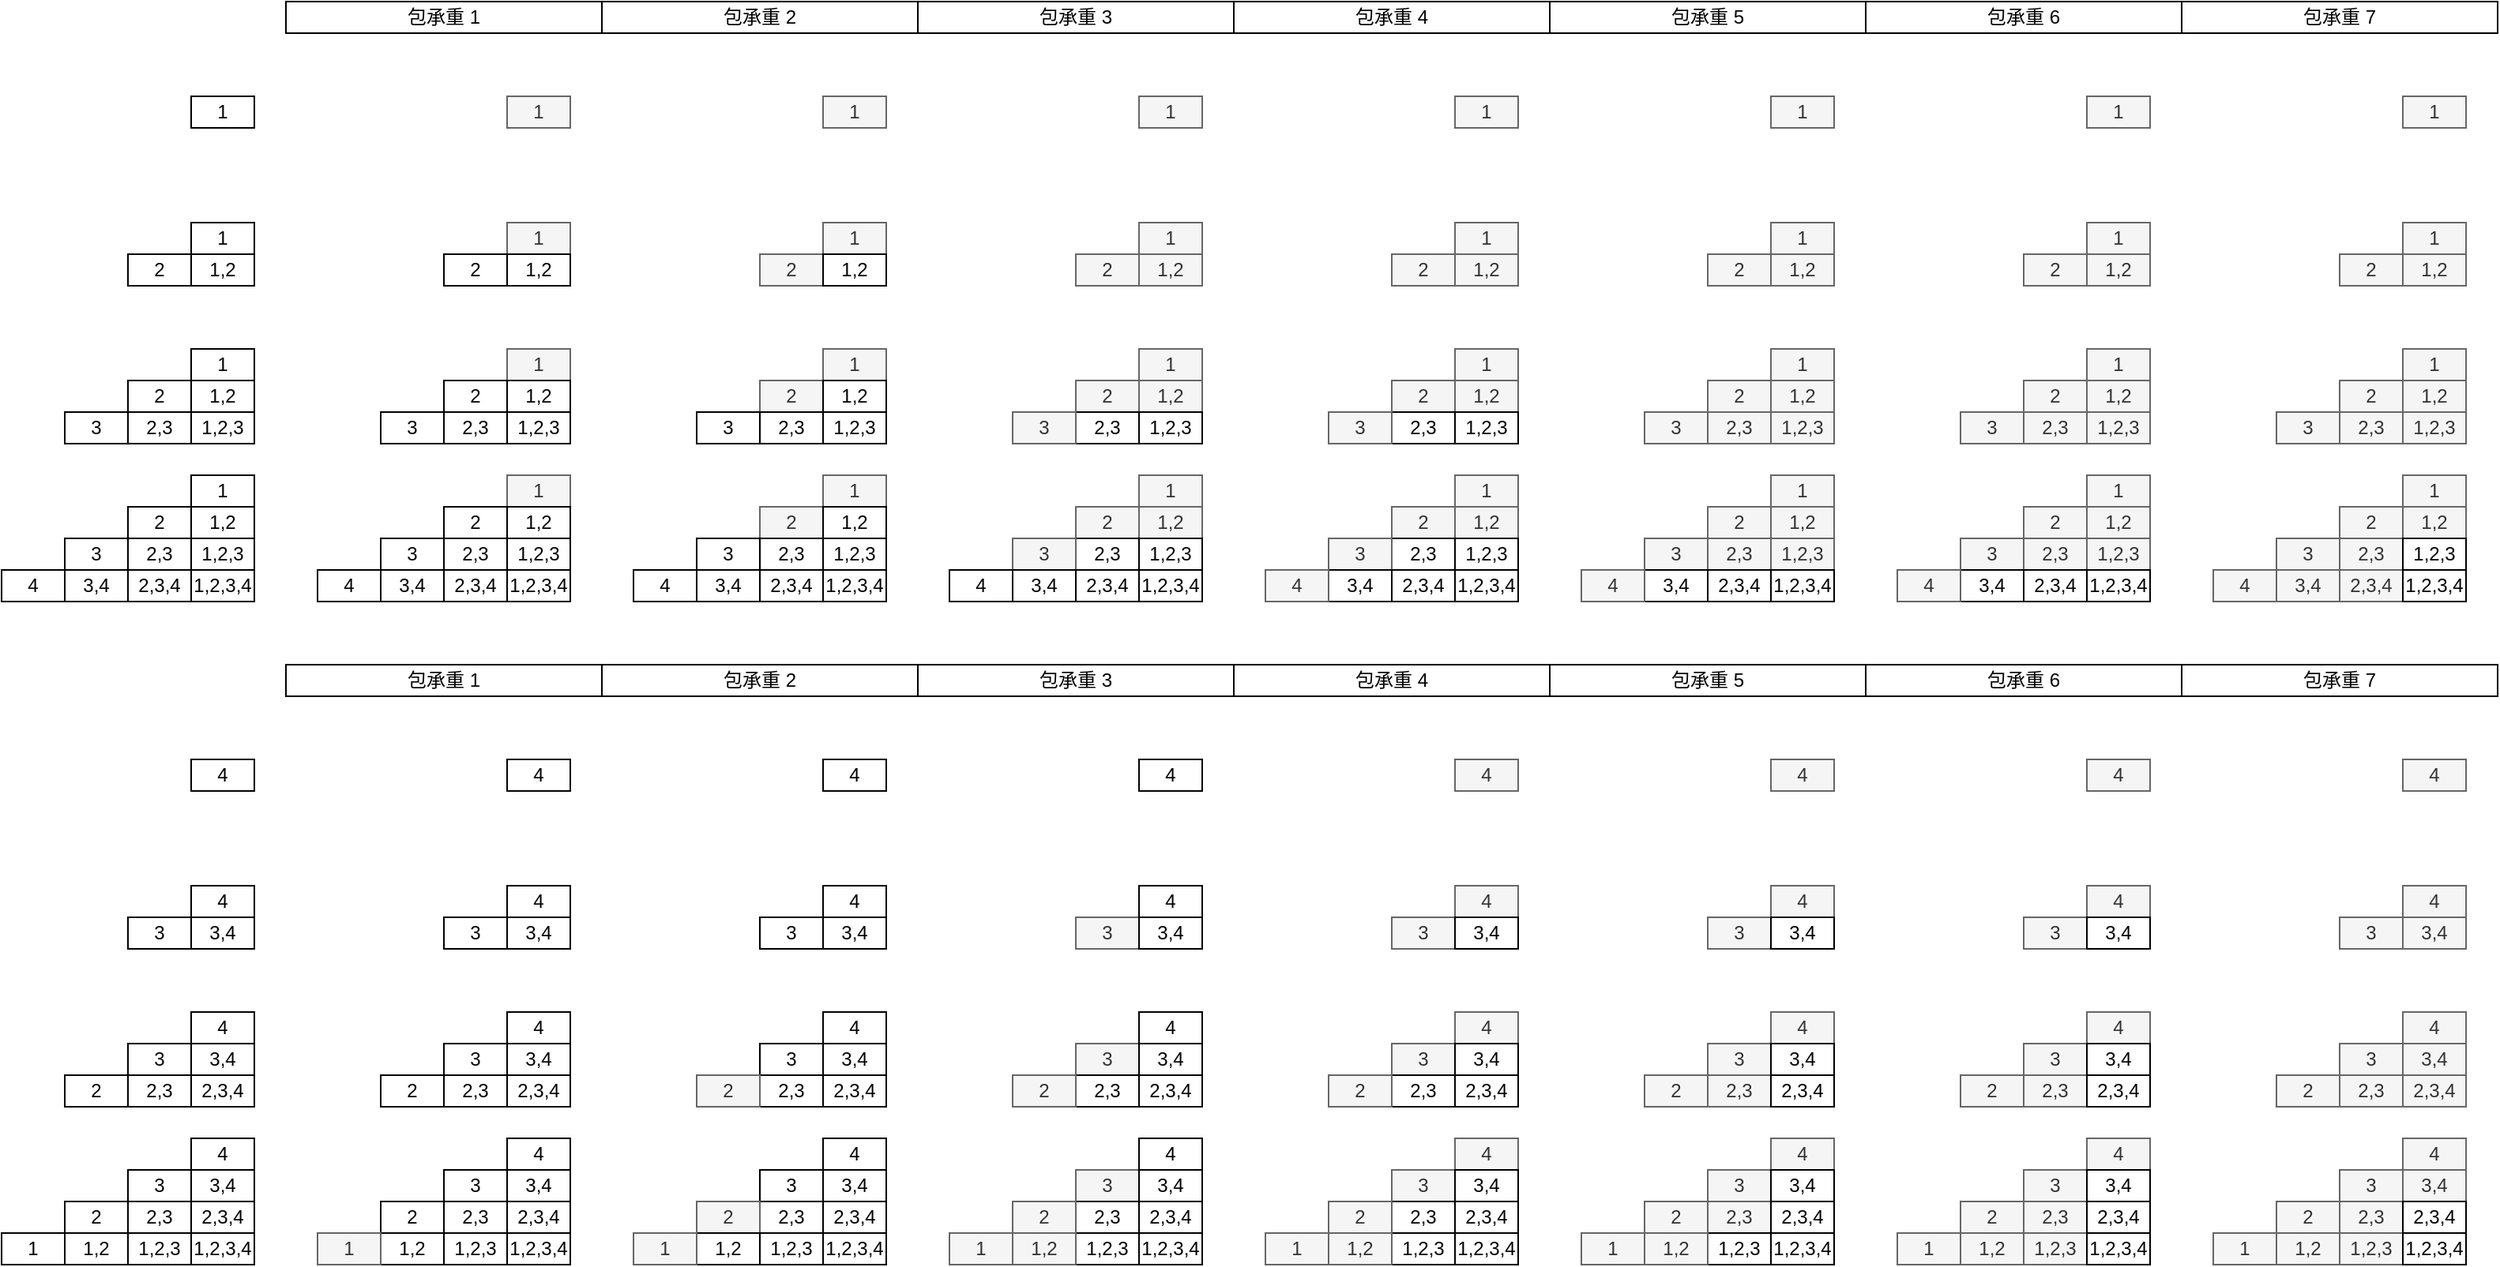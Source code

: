 <mxfile version="16.1.0" type="github">
  <diagram id="vXGA9uWDM5HRdBymqLsh" name="Page-1">
    <mxGraphModel dx="946" dy="646" grid="1" gridSize="10" guides="1" tooltips="1" connect="1" arrows="1" fold="1" page="1" pageScale="1" pageWidth="827" pageHeight="1169" math="0" shadow="0">
      <root>
        <mxCell id="0" />
        <mxCell id="1" parent="0" />
        <mxCell id="qYEso5ZYe-UhrBeJMv3y-1" value="1" style="rounded=0;whiteSpace=wrap;html=1;" vertex="1" parent="1">
          <mxGeometry x="120" y="200" width="40" height="20" as="geometry" />
        </mxCell>
        <mxCell id="qYEso5ZYe-UhrBeJMv3y-2" value="2" style="rounded=0;whiteSpace=wrap;html=1;" vertex="1" parent="1">
          <mxGeometry x="80" y="300" width="40" height="20" as="geometry" />
        </mxCell>
        <mxCell id="qYEso5ZYe-UhrBeJMv3y-3" value="1" style="rounded=0;whiteSpace=wrap;html=1;" vertex="1" parent="1">
          <mxGeometry x="120" y="280" width="40" height="20" as="geometry" />
        </mxCell>
        <mxCell id="qYEso5ZYe-UhrBeJMv3y-4" value="1,2" style="rounded=0;whiteSpace=wrap;html=1;" vertex="1" parent="1">
          <mxGeometry x="120" y="300" width="40" height="20" as="geometry" />
        </mxCell>
        <mxCell id="qYEso5ZYe-UhrBeJMv3y-5" value="2" style="rounded=0;whiteSpace=wrap;html=1;" vertex="1" parent="1">
          <mxGeometry x="80" y="380" width="40" height="20" as="geometry" />
        </mxCell>
        <mxCell id="qYEso5ZYe-UhrBeJMv3y-6" value="1" style="rounded=0;whiteSpace=wrap;html=1;" vertex="1" parent="1">
          <mxGeometry x="120" y="360" width="40" height="20" as="geometry" />
        </mxCell>
        <mxCell id="qYEso5ZYe-UhrBeJMv3y-7" value="1,2" style="rounded=0;whiteSpace=wrap;html=1;" vertex="1" parent="1">
          <mxGeometry x="120" y="380" width="40" height="20" as="geometry" />
        </mxCell>
        <mxCell id="qYEso5ZYe-UhrBeJMv3y-9" value="2,3" style="rounded=0;whiteSpace=wrap;html=1;" vertex="1" parent="1">
          <mxGeometry x="80" y="400" width="40" height="20" as="geometry" />
        </mxCell>
        <mxCell id="qYEso5ZYe-UhrBeJMv3y-10" value="1,2,3" style="rounded=0;whiteSpace=wrap;html=1;" vertex="1" parent="1">
          <mxGeometry x="120" y="400" width="40" height="20" as="geometry" />
        </mxCell>
        <mxCell id="qYEso5ZYe-UhrBeJMv3y-11" value="3" style="rounded=0;whiteSpace=wrap;html=1;" vertex="1" parent="1">
          <mxGeometry x="40" y="400" width="40" height="20" as="geometry" />
        </mxCell>
        <mxCell id="qYEso5ZYe-UhrBeJMv3y-12" value="2" style="rounded=0;whiteSpace=wrap;html=1;" vertex="1" parent="1">
          <mxGeometry x="80" y="460" width="40" height="20" as="geometry" />
        </mxCell>
        <mxCell id="qYEso5ZYe-UhrBeJMv3y-13" value="1" style="rounded=0;whiteSpace=wrap;html=1;" vertex="1" parent="1">
          <mxGeometry x="120" y="440" width="40" height="20" as="geometry" />
        </mxCell>
        <mxCell id="qYEso5ZYe-UhrBeJMv3y-14" value="1,2" style="rounded=0;whiteSpace=wrap;html=1;" vertex="1" parent="1">
          <mxGeometry x="120" y="460" width="40" height="20" as="geometry" />
        </mxCell>
        <mxCell id="qYEso5ZYe-UhrBeJMv3y-15" value="2,3" style="rounded=0;whiteSpace=wrap;html=1;" vertex="1" parent="1">
          <mxGeometry x="80" y="480" width="40" height="20" as="geometry" />
        </mxCell>
        <mxCell id="qYEso5ZYe-UhrBeJMv3y-16" value="1,2,3" style="rounded=0;whiteSpace=wrap;html=1;" vertex="1" parent="1">
          <mxGeometry x="120" y="480" width="40" height="20" as="geometry" />
        </mxCell>
        <mxCell id="qYEso5ZYe-UhrBeJMv3y-17" value="3" style="rounded=0;whiteSpace=wrap;html=1;" vertex="1" parent="1">
          <mxGeometry x="40" y="480" width="40" height="20" as="geometry" />
        </mxCell>
        <mxCell id="qYEso5ZYe-UhrBeJMv3y-18" value="2,3,4" style="rounded=0;whiteSpace=wrap;html=1;" vertex="1" parent="1">
          <mxGeometry x="80" y="500" width="40" height="20" as="geometry" />
        </mxCell>
        <mxCell id="qYEso5ZYe-UhrBeJMv3y-19" value="1,2,3,4" style="rounded=0;whiteSpace=wrap;html=1;" vertex="1" parent="1">
          <mxGeometry x="120" y="500" width="40" height="20" as="geometry" />
        </mxCell>
        <mxCell id="qYEso5ZYe-UhrBeJMv3y-20" value="3,4" style="rounded=0;whiteSpace=wrap;html=1;" vertex="1" parent="1">
          <mxGeometry x="40" y="500" width="40" height="20" as="geometry" />
        </mxCell>
        <mxCell id="qYEso5ZYe-UhrBeJMv3y-21" value="4" style="rounded=0;whiteSpace=wrap;html=1;" vertex="1" parent="1">
          <mxGeometry y="500" width="40" height="20" as="geometry" />
        </mxCell>
        <mxCell id="qYEso5ZYe-UhrBeJMv3y-22" value="1" style="rounded=0;whiteSpace=wrap;html=1;fillColor=#f5f5f5;fontColor=#333333;strokeColor=#666666;" vertex="1" parent="1">
          <mxGeometry x="320" y="200" width="40" height="20" as="geometry" />
        </mxCell>
        <mxCell id="qYEso5ZYe-UhrBeJMv3y-23" value="2" style="rounded=0;whiteSpace=wrap;html=1;" vertex="1" parent="1">
          <mxGeometry x="280" y="300" width="40" height="20" as="geometry" />
        </mxCell>
        <mxCell id="qYEso5ZYe-UhrBeJMv3y-24" value="1" style="rounded=0;whiteSpace=wrap;html=1;fillColor=#f5f5f5;fontColor=#333333;strokeColor=#666666;" vertex="1" parent="1">
          <mxGeometry x="320" y="280" width="40" height="20" as="geometry" />
        </mxCell>
        <mxCell id="qYEso5ZYe-UhrBeJMv3y-25" value="1,2" style="rounded=0;whiteSpace=wrap;html=1;" vertex="1" parent="1">
          <mxGeometry x="320" y="300" width="40" height="20" as="geometry" />
        </mxCell>
        <mxCell id="qYEso5ZYe-UhrBeJMv3y-26" value="2" style="rounded=0;whiteSpace=wrap;html=1;" vertex="1" parent="1">
          <mxGeometry x="280" y="380" width="40" height="20" as="geometry" />
        </mxCell>
        <mxCell id="qYEso5ZYe-UhrBeJMv3y-27" value="1" style="rounded=0;whiteSpace=wrap;html=1;fillColor=#f5f5f5;fontColor=#333333;strokeColor=#666666;" vertex="1" parent="1">
          <mxGeometry x="320" y="360" width="40" height="20" as="geometry" />
        </mxCell>
        <mxCell id="qYEso5ZYe-UhrBeJMv3y-28" value="1,2" style="rounded=0;whiteSpace=wrap;html=1;" vertex="1" parent="1">
          <mxGeometry x="320" y="380" width="40" height="20" as="geometry" />
        </mxCell>
        <mxCell id="qYEso5ZYe-UhrBeJMv3y-29" value="2,3" style="rounded=0;whiteSpace=wrap;html=1;" vertex="1" parent="1">
          <mxGeometry x="280" y="400" width="40" height="20" as="geometry" />
        </mxCell>
        <mxCell id="qYEso5ZYe-UhrBeJMv3y-30" value="1,2,3" style="rounded=0;whiteSpace=wrap;html=1;" vertex="1" parent="1">
          <mxGeometry x="320" y="400" width="40" height="20" as="geometry" />
        </mxCell>
        <mxCell id="qYEso5ZYe-UhrBeJMv3y-31" value="3" style="rounded=0;whiteSpace=wrap;html=1;" vertex="1" parent="1">
          <mxGeometry x="240" y="400" width="40" height="20" as="geometry" />
        </mxCell>
        <mxCell id="qYEso5ZYe-UhrBeJMv3y-32" value="2" style="rounded=0;whiteSpace=wrap;html=1;" vertex="1" parent="1">
          <mxGeometry x="280" y="460" width="40" height="20" as="geometry" />
        </mxCell>
        <mxCell id="qYEso5ZYe-UhrBeJMv3y-33" value="1" style="rounded=0;whiteSpace=wrap;html=1;fillColor=#f5f5f5;fontColor=#333333;strokeColor=#666666;" vertex="1" parent="1">
          <mxGeometry x="320" y="440" width="40" height="20" as="geometry" />
        </mxCell>
        <mxCell id="qYEso5ZYe-UhrBeJMv3y-34" value="1,2" style="rounded=0;whiteSpace=wrap;html=1;" vertex="1" parent="1">
          <mxGeometry x="320" y="460" width="40" height="20" as="geometry" />
        </mxCell>
        <mxCell id="qYEso5ZYe-UhrBeJMv3y-35" value="2,3" style="rounded=0;whiteSpace=wrap;html=1;" vertex="1" parent="1">
          <mxGeometry x="280" y="480" width="40" height="20" as="geometry" />
        </mxCell>
        <mxCell id="qYEso5ZYe-UhrBeJMv3y-36" value="1,2,3" style="rounded=0;whiteSpace=wrap;html=1;" vertex="1" parent="1">
          <mxGeometry x="320" y="480" width="40" height="20" as="geometry" />
        </mxCell>
        <mxCell id="qYEso5ZYe-UhrBeJMv3y-37" value="3" style="rounded=0;whiteSpace=wrap;html=1;" vertex="1" parent="1">
          <mxGeometry x="240" y="480" width="40" height="20" as="geometry" />
        </mxCell>
        <mxCell id="qYEso5ZYe-UhrBeJMv3y-38" value="2,3,4" style="rounded=0;whiteSpace=wrap;html=1;" vertex="1" parent="1">
          <mxGeometry x="280" y="500" width="40" height="20" as="geometry" />
        </mxCell>
        <mxCell id="qYEso5ZYe-UhrBeJMv3y-39" value="1,2,3,4" style="rounded=0;whiteSpace=wrap;html=1;" vertex="1" parent="1">
          <mxGeometry x="320" y="500" width="40" height="20" as="geometry" />
        </mxCell>
        <mxCell id="qYEso5ZYe-UhrBeJMv3y-40" value="3,4" style="rounded=0;whiteSpace=wrap;html=1;" vertex="1" parent="1">
          <mxGeometry x="240" y="500" width="40" height="20" as="geometry" />
        </mxCell>
        <mxCell id="qYEso5ZYe-UhrBeJMv3y-41" value="4" style="rounded=0;whiteSpace=wrap;html=1;" vertex="1" parent="1">
          <mxGeometry x="200" y="500" width="40" height="20" as="geometry" />
        </mxCell>
        <mxCell id="qYEso5ZYe-UhrBeJMv3y-42" value="1" style="rounded=0;whiteSpace=wrap;html=1;fillColor=#f5f5f5;fontColor=#333333;strokeColor=#666666;" vertex="1" parent="1">
          <mxGeometry x="520" y="200" width="40" height="20" as="geometry" />
        </mxCell>
        <mxCell id="qYEso5ZYe-UhrBeJMv3y-43" value="2" style="rounded=0;whiteSpace=wrap;html=1;fillColor=#f5f5f5;fontColor=#333333;strokeColor=#666666;" vertex="1" parent="1">
          <mxGeometry x="480" y="300" width="40" height="20" as="geometry" />
        </mxCell>
        <mxCell id="qYEso5ZYe-UhrBeJMv3y-44" value="1" style="rounded=0;whiteSpace=wrap;html=1;fillColor=#f5f5f5;fontColor=#333333;strokeColor=#666666;" vertex="1" parent="1">
          <mxGeometry x="520" y="280" width="40" height="20" as="geometry" />
        </mxCell>
        <mxCell id="qYEso5ZYe-UhrBeJMv3y-45" value="1,2" style="rounded=0;whiteSpace=wrap;html=1;" vertex="1" parent="1">
          <mxGeometry x="520" y="300" width="40" height="20" as="geometry" />
        </mxCell>
        <mxCell id="qYEso5ZYe-UhrBeJMv3y-46" value="2" style="rounded=0;whiteSpace=wrap;html=1;fillColor=#f5f5f5;fontColor=#333333;strokeColor=#666666;" vertex="1" parent="1">
          <mxGeometry x="480" y="380" width="40" height="20" as="geometry" />
        </mxCell>
        <mxCell id="qYEso5ZYe-UhrBeJMv3y-47" value="1" style="rounded=0;whiteSpace=wrap;html=1;fillColor=#f5f5f5;fontColor=#333333;strokeColor=#666666;" vertex="1" parent="1">
          <mxGeometry x="520" y="360" width="40" height="20" as="geometry" />
        </mxCell>
        <mxCell id="qYEso5ZYe-UhrBeJMv3y-48" value="1,2" style="rounded=0;whiteSpace=wrap;html=1;" vertex="1" parent="1">
          <mxGeometry x="520" y="380" width="40" height="20" as="geometry" />
        </mxCell>
        <mxCell id="qYEso5ZYe-UhrBeJMv3y-49" value="2,3" style="rounded=0;whiteSpace=wrap;html=1;" vertex="1" parent="1">
          <mxGeometry x="480" y="400" width="40" height="20" as="geometry" />
        </mxCell>
        <mxCell id="qYEso5ZYe-UhrBeJMv3y-50" value="1,2,3" style="rounded=0;whiteSpace=wrap;html=1;" vertex="1" parent="1">
          <mxGeometry x="520" y="400" width="40" height="20" as="geometry" />
        </mxCell>
        <mxCell id="qYEso5ZYe-UhrBeJMv3y-51" value="3" style="rounded=0;whiteSpace=wrap;html=1;" vertex="1" parent="1">
          <mxGeometry x="440" y="400" width="40" height="20" as="geometry" />
        </mxCell>
        <mxCell id="qYEso5ZYe-UhrBeJMv3y-52" value="2" style="rounded=0;whiteSpace=wrap;html=1;fillColor=#f5f5f5;fontColor=#333333;strokeColor=#666666;" vertex="1" parent="1">
          <mxGeometry x="480" y="460" width="40" height="20" as="geometry" />
        </mxCell>
        <mxCell id="qYEso5ZYe-UhrBeJMv3y-53" value="1" style="rounded=0;whiteSpace=wrap;html=1;fillColor=#f5f5f5;fontColor=#333333;strokeColor=#666666;" vertex="1" parent="1">
          <mxGeometry x="520" y="440" width="40" height="20" as="geometry" />
        </mxCell>
        <mxCell id="qYEso5ZYe-UhrBeJMv3y-54" value="1,2" style="rounded=0;whiteSpace=wrap;html=1;" vertex="1" parent="1">
          <mxGeometry x="520" y="460" width="40" height="20" as="geometry" />
        </mxCell>
        <mxCell id="qYEso5ZYe-UhrBeJMv3y-55" value="2,3" style="rounded=0;whiteSpace=wrap;html=1;" vertex="1" parent="1">
          <mxGeometry x="480" y="480" width="40" height="20" as="geometry" />
        </mxCell>
        <mxCell id="qYEso5ZYe-UhrBeJMv3y-56" value="1,2,3" style="rounded=0;whiteSpace=wrap;html=1;" vertex="1" parent="1">
          <mxGeometry x="520" y="480" width="40" height="20" as="geometry" />
        </mxCell>
        <mxCell id="qYEso5ZYe-UhrBeJMv3y-57" value="3" style="rounded=0;whiteSpace=wrap;html=1;" vertex="1" parent="1">
          <mxGeometry x="440" y="480" width="40" height="20" as="geometry" />
        </mxCell>
        <mxCell id="qYEso5ZYe-UhrBeJMv3y-58" value="2,3,4" style="rounded=0;whiteSpace=wrap;html=1;" vertex="1" parent="1">
          <mxGeometry x="480" y="500" width="40" height="20" as="geometry" />
        </mxCell>
        <mxCell id="qYEso5ZYe-UhrBeJMv3y-59" value="1,2,3,4" style="rounded=0;whiteSpace=wrap;html=1;" vertex="1" parent="1">
          <mxGeometry x="520" y="500" width="40" height="20" as="geometry" />
        </mxCell>
        <mxCell id="qYEso5ZYe-UhrBeJMv3y-60" value="3,4" style="rounded=0;whiteSpace=wrap;html=1;" vertex="1" parent="1">
          <mxGeometry x="440" y="500" width="40" height="20" as="geometry" />
        </mxCell>
        <mxCell id="qYEso5ZYe-UhrBeJMv3y-61" value="4" style="rounded=0;whiteSpace=wrap;html=1;" vertex="1" parent="1">
          <mxGeometry x="400" y="500" width="40" height="20" as="geometry" />
        </mxCell>
        <mxCell id="qYEso5ZYe-UhrBeJMv3y-62" value="1" style="rounded=0;whiteSpace=wrap;html=1;fillColor=#f5f5f5;fontColor=#333333;strokeColor=#666666;" vertex="1" parent="1">
          <mxGeometry x="720" y="200" width="40" height="20" as="geometry" />
        </mxCell>
        <mxCell id="qYEso5ZYe-UhrBeJMv3y-63" value="2" style="rounded=0;whiteSpace=wrap;html=1;fillColor=#f5f5f5;fontColor=#333333;strokeColor=#666666;" vertex="1" parent="1">
          <mxGeometry x="680" y="300" width="40" height="20" as="geometry" />
        </mxCell>
        <mxCell id="qYEso5ZYe-UhrBeJMv3y-64" value="1" style="rounded=0;whiteSpace=wrap;html=1;fillColor=#f5f5f5;fontColor=#333333;strokeColor=#666666;" vertex="1" parent="1">
          <mxGeometry x="720" y="280" width="40" height="20" as="geometry" />
        </mxCell>
        <mxCell id="qYEso5ZYe-UhrBeJMv3y-65" value="1,2" style="rounded=0;whiteSpace=wrap;html=1;fillColor=#f5f5f5;fontColor=#333333;strokeColor=#666666;" vertex="1" parent="1">
          <mxGeometry x="720" y="300" width="40" height="20" as="geometry" />
        </mxCell>
        <mxCell id="qYEso5ZYe-UhrBeJMv3y-66" value="2" style="rounded=0;whiteSpace=wrap;html=1;fillColor=#f5f5f5;fontColor=#333333;strokeColor=#666666;" vertex="1" parent="1">
          <mxGeometry x="680" y="380" width="40" height="20" as="geometry" />
        </mxCell>
        <mxCell id="qYEso5ZYe-UhrBeJMv3y-67" value="1" style="rounded=0;whiteSpace=wrap;html=1;fillColor=#f5f5f5;fontColor=#333333;strokeColor=#666666;" vertex="1" parent="1">
          <mxGeometry x="720" y="360" width="40" height="20" as="geometry" />
        </mxCell>
        <mxCell id="qYEso5ZYe-UhrBeJMv3y-68" value="1,2" style="rounded=0;whiteSpace=wrap;html=1;fillColor=#f5f5f5;fontColor=#333333;strokeColor=#666666;" vertex="1" parent="1">
          <mxGeometry x="720" y="380" width="40" height="20" as="geometry" />
        </mxCell>
        <mxCell id="qYEso5ZYe-UhrBeJMv3y-69" value="2,3" style="rounded=0;whiteSpace=wrap;html=1;" vertex="1" parent="1">
          <mxGeometry x="680" y="400" width="40" height="20" as="geometry" />
        </mxCell>
        <mxCell id="qYEso5ZYe-UhrBeJMv3y-70" value="1,2,3" style="rounded=0;whiteSpace=wrap;html=1;" vertex="1" parent="1">
          <mxGeometry x="720" y="400" width="40" height="20" as="geometry" />
        </mxCell>
        <mxCell id="qYEso5ZYe-UhrBeJMv3y-71" value="3" style="rounded=0;whiteSpace=wrap;html=1;fillColor=#f5f5f5;fontColor=#333333;strokeColor=#666666;" vertex="1" parent="1">
          <mxGeometry x="640" y="400" width="40" height="20" as="geometry" />
        </mxCell>
        <mxCell id="qYEso5ZYe-UhrBeJMv3y-72" value="2" style="rounded=0;whiteSpace=wrap;html=1;fillColor=#f5f5f5;fontColor=#333333;strokeColor=#666666;" vertex="1" parent="1">
          <mxGeometry x="680" y="460" width="40" height="20" as="geometry" />
        </mxCell>
        <mxCell id="qYEso5ZYe-UhrBeJMv3y-73" value="1" style="rounded=0;whiteSpace=wrap;html=1;fillColor=#f5f5f5;fontColor=#333333;strokeColor=#666666;" vertex="1" parent="1">
          <mxGeometry x="720" y="440" width="40" height="20" as="geometry" />
        </mxCell>
        <mxCell id="qYEso5ZYe-UhrBeJMv3y-74" value="1,2" style="rounded=0;whiteSpace=wrap;html=1;fillColor=#f5f5f5;fontColor=#333333;strokeColor=#666666;" vertex="1" parent="1">
          <mxGeometry x="720" y="460" width="40" height="20" as="geometry" />
        </mxCell>
        <mxCell id="qYEso5ZYe-UhrBeJMv3y-75" value="2,3" style="rounded=0;whiteSpace=wrap;html=1;" vertex="1" parent="1">
          <mxGeometry x="680" y="480" width="40" height="20" as="geometry" />
        </mxCell>
        <mxCell id="qYEso5ZYe-UhrBeJMv3y-76" value="1,2,3" style="rounded=0;whiteSpace=wrap;html=1;" vertex="1" parent="1">
          <mxGeometry x="720" y="480" width="40" height="20" as="geometry" />
        </mxCell>
        <mxCell id="qYEso5ZYe-UhrBeJMv3y-77" value="3" style="rounded=0;whiteSpace=wrap;html=1;fillColor=#f5f5f5;fontColor=#333333;strokeColor=#666666;" vertex="1" parent="1">
          <mxGeometry x="640" y="480" width="40" height="20" as="geometry" />
        </mxCell>
        <mxCell id="qYEso5ZYe-UhrBeJMv3y-78" value="2,3,4" style="rounded=0;whiteSpace=wrap;html=1;" vertex="1" parent="1">
          <mxGeometry x="680" y="500" width="40" height="20" as="geometry" />
        </mxCell>
        <mxCell id="qYEso5ZYe-UhrBeJMv3y-79" value="1,2,3,4" style="rounded=0;whiteSpace=wrap;html=1;" vertex="1" parent="1">
          <mxGeometry x="720" y="500" width="40" height="20" as="geometry" />
        </mxCell>
        <mxCell id="qYEso5ZYe-UhrBeJMv3y-80" value="3,4" style="rounded=0;whiteSpace=wrap;html=1;" vertex="1" parent="1">
          <mxGeometry x="640" y="500" width="40" height="20" as="geometry" />
        </mxCell>
        <mxCell id="qYEso5ZYe-UhrBeJMv3y-81" value="4" style="rounded=0;whiteSpace=wrap;html=1;" vertex="1" parent="1">
          <mxGeometry x="600" y="500" width="40" height="20" as="geometry" />
        </mxCell>
        <mxCell id="qYEso5ZYe-UhrBeJMv3y-82" value="包承重 1" style="rounded=0;whiteSpace=wrap;html=1;" vertex="1" parent="1">
          <mxGeometry x="180" y="140" width="200" height="20" as="geometry" />
        </mxCell>
        <mxCell id="qYEso5ZYe-UhrBeJMv3y-83" value="包承重 2" style="rounded=0;whiteSpace=wrap;html=1;" vertex="1" parent="1">
          <mxGeometry x="380" y="140" width="200" height="20" as="geometry" />
        </mxCell>
        <mxCell id="qYEso5ZYe-UhrBeJMv3y-84" value="包承重 3" style="rounded=0;whiteSpace=wrap;html=1;" vertex="1" parent="1">
          <mxGeometry x="580" y="140" width="200" height="20" as="geometry" />
        </mxCell>
        <mxCell id="qYEso5ZYe-UhrBeJMv3y-85" value="包承重 4" style="rounded=0;whiteSpace=wrap;html=1;" vertex="1" parent="1">
          <mxGeometry x="780" y="140" width="200" height="20" as="geometry" />
        </mxCell>
        <mxCell id="qYEso5ZYe-UhrBeJMv3y-86" value="包承重 5" style="rounded=0;whiteSpace=wrap;html=1;" vertex="1" parent="1">
          <mxGeometry x="980" y="140" width="200" height="20" as="geometry" />
        </mxCell>
        <mxCell id="qYEso5ZYe-UhrBeJMv3y-87" value="包承重 6" style="rounded=0;whiteSpace=wrap;html=1;" vertex="1" parent="1">
          <mxGeometry x="1180" y="140" width="200" height="20" as="geometry" />
        </mxCell>
        <mxCell id="qYEso5ZYe-UhrBeJMv3y-88" value="1" style="rounded=0;whiteSpace=wrap;html=1;fillColor=#f5f5f5;fontColor=#333333;strokeColor=#666666;" vertex="1" parent="1">
          <mxGeometry x="920" y="200" width="40" height="20" as="geometry" />
        </mxCell>
        <mxCell id="qYEso5ZYe-UhrBeJMv3y-89" value="2" style="rounded=0;whiteSpace=wrap;html=1;fillColor=#f5f5f5;fontColor=#333333;strokeColor=#666666;" vertex="1" parent="1">
          <mxGeometry x="880" y="300" width="40" height="20" as="geometry" />
        </mxCell>
        <mxCell id="qYEso5ZYe-UhrBeJMv3y-90" value="1" style="rounded=0;whiteSpace=wrap;html=1;fillColor=#f5f5f5;fontColor=#333333;strokeColor=#666666;" vertex="1" parent="1">
          <mxGeometry x="920" y="280" width="40" height="20" as="geometry" />
        </mxCell>
        <mxCell id="qYEso5ZYe-UhrBeJMv3y-91" value="1,2" style="rounded=0;whiteSpace=wrap;html=1;fillColor=#f5f5f5;fontColor=#333333;strokeColor=#666666;" vertex="1" parent="1">
          <mxGeometry x="920" y="300" width="40" height="20" as="geometry" />
        </mxCell>
        <mxCell id="qYEso5ZYe-UhrBeJMv3y-92" value="2" style="rounded=0;whiteSpace=wrap;html=1;fillColor=#f5f5f5;fontColor=#333333;strokeColor=#666666;" vertex="1" parent="1">
          <mxGeometry x="880" y="380" width="40" height="20" as="geometry" />
        </mxCell>
        <mxCell id="qYEso5ZYe-UhrBeJMv3y-93" value="1" style="rounded=0;whiteSpace=wrap;html=1;fillColor=#f5f5f5;fontColor=#333333;strokeColor=#666666;" vertex="1" parent="1">
          <mxGeometry x="920" y="360" width="40" height="20" as="geometry" />
        </mxCell>
        <mxCell id="qYEso5ZYe-UhrBeJMv3y-94" value="1,2" style="rounded=0;whiteSpace=wrap;html=1;fillColor=#f5f5f5;fontColor=#333333;strokeColor=#666666;" vertex="1" parent="1">
          <mxGeometry x="920" y="380" width="40" height="20" as="geometry" />
        </mxCell>
        <mxCell id="qYEso5ZYe-UhrBeJMv3y-95" value="2,3" style="rounded=0;whiteSpace=wrap;html=1;" vertex="1" parent="1">
          <mxGeometry x="880" y="400" width="40" height="20" as="geometry" />
        </mxCell>
        <mxCell id="qYEso5ZYe-UhrBeJMv3y-96" value="1,2,3" style="rounded=0;whiteSpace=wrap;html=1;" vertex="1" parent="1">
          <mxGeometry x="920" y="400" width="40" height="20" as="geometry" />
        </mxCell>
        <mxCell id="qYEso5ZYe-UhrBeJMv3y-97" value="3" style="rounded=0;whiteSpace=wrap;html=1;fillColor=#f5f5f5;fontColor=#333333;strokeColor=#666666;" vertex="1" parent="1">
          <mxGeometry x="840" y="400" width="40" height="20" as="geometry" />
        </mxCell>
        <mxCell id="qYEso5ZYe-UhrBeJMv3y-98" value="2" style="rounded=0;whiteSpace=wrap;html=1;fillColor=#f5f5f5;fontColor=#333333;strokeColor=#666666;" vertex="1" parent="1">
          <mxGeometry x="880" y="460" width="40" height="20" as="geometry" />
        </mxCell>
        <mxCell id="qYEso5ZYe-UhrBeJMv3y-99" value="1" style="rounded=0;whiteSpace=wrap;html=1;fillColor=#f5f5f5;fontColor=#333333;strokeColor=#666666;" vertex="1" parent="1">
          <mxGeometry x="920" y="440" width="40" height="20" as="geometry" />
        </mxCell>
        <mxCell id="qYEso5ZYe-UhrBeJMv3y-100" value="1,2" style="rounded=0;whiteSpace=wrap;html=1;fillColor=#f5f5f5;fontColor=#333333;strokeColor=#666666;" vertex="1" parent="1">
          <mxGeometry x="920" y="460" width="40" height="20" as="geometry" />
        </mxCell>
        <mxCell id="qYEso5ZYe-UhrBeJMv3y-101" value="2,3" style="rounded=0;whiteSpace=wrap;html=1;" vertex="1" parent="1">
          <mxGeometry x="880" y="480" width="40" height="20" as="geometry" />
        </mxCell>
        <mxCell id="qYEso5ZYe-UhrBeJMv3y-102" value="1,2,3" style="rounded=0;whiteSpace=wrap;html=1;" vertex="1" parent="1">
          <mxGeometry x="920" y="480" width="40" height="20" as="geometry" />
        </mxCell>
        <mxCell id="qYEso5ZYe-UhrBeJMv3y-103" value="3" style="rounded=0;whiteSpace=wrap;html=1;fillColor=#f5f5f5;fontColor=#333333;strokeColor=#666666;" vertex="1" parent="1">
          <mxGeometry x="840" y="480" width="40" height="20" as="geometry" />
        </mxCell>
        <mxCell id="qYEso5ZYe-UhrBeJMv3y-104" value="2,3,4" style="rounded=0;whiteSpace=wrap;html=1;" vertex="1" parent="1">
          <mxGeometry x="880" y="500" width="40" height="20" as="geometry" />
        </mxCell>
        <mxCell id="qYEso5ZYe-UhrBeJMv3y-105" value="1,2,3,4" style="rounded=0;whiteSpace=wrap;html=1;" vertex="1" parent="1">
          <mxGeometry x="920" y="500" width="40" height="20" as="geometry" />
        </mxCell>
        <mxCell id="qYEso5ZYe-UhrBeJMv3y-106" value="3,4" style="rounded=0;whiteSpace=wrap;html=1;" vertex="1" parent="1">
          <mxGeometry x="840" y="500" width="40" height="20" as="geometry" />
        </mxCell>
        <mxCell id="qYEso5ZYe-UhrBeJMv3y-107" value="4" style="rounded=0;whiteSpace=wrap;html=1;fillColor=#f5f5f5;fontColor=#333333;strokeColor=#666666;" vertex="1" parent="1">
          <mxGeometry x="800" y="500" width="40" height="20" as="geometry" />
        </mxCell>
        <mxCell id="qYEso5ZYe-UhrBeJMv3y-108" value="1" style="rounded=0;whiteSpace=wrap;html=1;fillColor=#f5f5f5;fontColor=#333333;strokeColor=#666666;" vertex="1" parent="1">
          <mxGeometry x="1120" y="200" width="40" height="20" as="geometry" />
        </mxCell>
        <mxCell id="qYEso5ZYe-UhrBeJMv3y-109" value="2" style="rounded=0;whiteSpace=wrap;html=1;fillColor=#f5f5f5;fontColor=#333333;strokeColor=#666666;" vertex="1" parent="1">
          <mxGeometry x="1080" y="300" width="40" height="20" as="geometry" />
        </mxCell>
        <mxCell id="qYEso5ZYe-UhrBeJMv3y-110" value="1" style="rounded=0;whiteSpace=wrap;html=1;fillColor=#f5f5f5;fontColor=#333333;strokeColor=#666666;" vertex="1" parent="1">
          <mxGeometry x="1120" y="280" width="40" height="20" as="geometry" />
        </mxCell>
        <mxCell id="qYEso5ZYe-UhrBeJMv3y-111" value="1,2" style="rounded=0;whiteSpace=wrap;html=1;fillColor=#f5f5f5;fontColor=#333333;strokeColor=#666666;" vertex="1" parent="1">
          <mxGeometry x="1120" y="300" width="40" height="20" as="geometry" />
        </mxCell>
        <mxCell id="qYEso5ZYe-UhrBeJMv3y-112" value="2" style="rounded=0;whiteSpace=wrap;html=1;fillColor=#f5f5f5;fontColor=#333333;strokeColor=#666666;" vertex="1" parent="1">
          <mxGeometry x="1080" y="380" width="40" height="20" as="geometry" />
        </mxCell>
        <mxCell id="qYEso5ZYe-UhrBeJMv3y-113" value="1" style="rounded=0;whiteSpace=wrap;html=1;fillColor=#f5f5f5;fontColor=#333333;strokeColor=#666666;" vertex="1" parent="1">
          <mxGeometry x="1120" y="360" width="40" height="20" as="geometry" />
        </mxCell>
        <mxCell id="qYEso5ZYe-UhrBeJMv3y-114" value="1,2" style="rounded=0;whiteSpace=wrap;html=1;fillColor=#f5f5f5;fontColor=#333333;strokeColor=#666666;" vertex="1" parent="1">
          <mxGeometry x="1120" y="380" width="40" height="20" as="geometry" />
        </mxCell>
        <mxCell id="qYEso5ZYe-UhrBeJMv3y-115" value="2,3" style="rounded=0;whiteSpace=wrap;html=1;fillColor=#f5f5f5;fontColor=#333333;strokeColor=#666666;" vertex="1" parent="1">
          <mxGeometry x="1080" y="400" width="40" height="20" as="geometry" />
        </mxCell>
        <mxCell id="qYEso5ZYe-UhrBeJMv3y-116" value="1,2,3" style="rounded=0;whiteSpace=wrap;html=1;fillColor=#f5f5f5;fontColor=#333333;strokeColor=#666666;" vertex="1" parent="1">
          <mxGeometry x="1120" y="400" width="40" height="20" as="geometry" />
        </mxCell>
        <mxCell id="qYEso5ZYe-UhrBeJMv3y-117" value="3" style="rounded=0;whiteSpace=wrap;html=1;fillColor=#f5f5f5;fontColor=#333333;strokeColor=#666666;" vertex="1" parent="1">
          <mxGeometry x="1040" y="400" width="40" height="20" as="geometry" />
        </mxCell>
        <mxCell id="qYEso5ZYe-UhrBeJMv3y-118" value="2" style="rounded=0;whiteSpace=wrap;html=1;fillColor=#f5f5f5;fontColor=#333333;strokeColor=#666666;" vertex="1" parent="1">
          <mxGeometry x="1080" y="460" width="40" height="20" as="geometry" />
        </mxCell>
        <mxCell id="qYEso5ZYe-UhrBeJMv3y-119" value="1" style="rounded=0;whiteSpace=wrap;html=1;fillColor=#f5f5f5;fontColor=#333333;strokeColor=#666666;" vertex="1" parent="1">
          <mxGeometry x="1120" y="440" width="40" height="20" as="geometry" />
        </mxCell>
        <mxCell id="qYEso5ZYe-UhrBeJMv3y-120" value="1,2" style="rounded=0;whiteSpace=wrap;html=1;fillColor=#f5f5f5;fontColor=#333333;strokeColor=#666666;" vertex="1" parent="1">
          <mxGeometry x="1120" y="460" width="40" height="20" as="geometry" />
        </mxCell>
        <mxCell id="qYEso5ZYe-UhrBeJMv3y-121" value="2,3" style="rounded=0;whiteSpace=wrap;html=1;fillColor=#f5f5f5;fontColor=#333333;strokeColor=#666666;" vertex="1" parent="1">
          <mxGeometry x="1080" y="480" width="40" height="20" as="geometry" />
        </mxCell>
        <mxCell id="qYEso5ZYe-UhrBeJMv3y-122" value="1,2,3" style="rounded=0;whiteSpace=wrap;html=1;fillColor=#f5f5f5;fontColor=#333333;strokeColor=#666666;" vertex="1" parent="1">
          <mxGeometry x="1120" y="480" width="40" height="20" as="geometry" />
        </mxCell>
        <mxCell id="qYEso5ZYe-UhrBeJMv3y-123" value="3" style="rounded=0;whiteSpace=wrap;html=1;fillColor=#f5f5f5;fontColor=#333333;strokeColor=#666666;" vertex="1" parent="1">
          <mxGeometry x="1040" y="480" width="40" height="20" as="geometry" />
        </mxCell>
        <mxCell id="qYEso5ZYe-UhrBeJMv3y-124" value="2,3,4" style="rounded=0;whiteSpace=wrap;html=1;" vertex="1" parent="1">
          <mxGeometry x="1080" y="500" width="40" height="20" as="geometry" />
        </mxCell>
        <mxCell id="qYEso5ZYe-UhrBeJMv3y-125" value="1,2,3,4" style="rounded=0;whiteSpace=wrap;html=1;" vertex="1" parent="1">
          <mxGeometry x="1120" y="500" width="40" height="20" as="geometry" />
        </mxCell>
        <mxCell id="qYEso5ZYe-UhrBeJMv3y-126" value="3,4" style="rounded=0;whiteSpace=wrap;html=1;" vertex="1" parent="1">
          <mxGeometry x="1040" y="500" width="40" height="20" as="geometry" />
        </mxCell>
        <mxCell id="qYEso5ZYe-UhrBeJMv3y-127" value="4" style="rounded=0;whiteSpace=wrap;html=1;fillColor=#f5f5f5;fontColor=#333333;strokeColor=#666666;" vertex="1" parent="1">
          <mxGeometry x="1000" y="500" width="40" height="20" as="geometry" />
        </mxCell>
        <mxCell id="qYEso5ZYe-UhrBeJMv3y-128" value="1" style="rounded=0;whiteSpace=wrap;html=1;fillColor=#f5f5f5;fontColor=#333333;strokeColor=#666666;" vertex="1" parent="1">
          <mxGeometry x="1320" y="200" width="40" height="20" as="geometry" />
        </mxCell>
        <mxCell id="qYEso5ZYe-UhrBeJMv3y-129" value="2" style="rounded=0;whiteSpace=wrap;html=1;fillColor=#f5f5f5;fontColor=#333333;strokeColor=#666666;" vertex="1" parent="1">
          <mxGeometry x="1280" y="300" width="40" height="20" as="geometry" />
        </mxCell>
        <mxCell id="qYEso5ZYe-UhrBeJMv3y-130" value="1" style="rounded=0;whiteSpace=wrap;html=1;fillColor=#f5f5f5;fontColor=#333333;strokeColor=#666666;" vertex="1" parent="1">
          <mxGeometry x="1320" y="280" width="40" height="20" as="geometry" />
        </mxCell>
        <mxCell id="qYEso5ZYe-UhrBeJMv3y-131" value="1,2" style="rounded=0;whiteSpace=wrap;html=1;fillColor=#f5f5f5;fontColor=#333333;strokeColor=#666666;" vertex="1" parent="1">
          <mxGeometry x="1320" y="300" width="40" height="20" as="geometry" />
        </mxCell>
        <mxCell id="qYEso5ZYe-UhrBeJMv3y-132" value="2" style="rounded=0;whiteSpace=wrap;html=1;fillColor=#f5f5f5;fontColor=#333333;strokeColor=#666666;" vertex="1" parent="1">
          <mxGeometry x="1280" y="380" width="40" height="20" as="geometry" />
        </mxCell>
        <mxCell id="qYEso5ZYe-UhrBeJMv3y-133" value="1" style="rounded=0;whiteSpace=wrap;html=1;fillColor=#f5f5f5;fontColor=#333333;strokeColor=#666666;" vertex="1" parent="1">
          <mxGeometry x="1320" y="360" width="40" height="20" as="geometry" />
        </mxCell>
        <mxCell id="qYEso5ZYe-UhrBeJMv3y-134" value="1,2" style="rounded=0;whiteSpace=wrap;html=1;fillColor=#f5f5f5;fontColor=#333333;strokeColor=#666666;" vertex="1" parent="1">
          <mxGeometry x="1320" y="380" width="40" height="20" as="geometry" />
        </mxCell>
        <mxCell id="qYEso5ZYe-UhrBeJMv3y-135" value="2,3" style="rounded=0;whiteSpace=wrap;html=1;fillColor=#f5f5f5;fontColor=#333333;strokeColor=#666666;" vertex="1" parent="1">
          <mxGeometry x="1280" y="400" width="40" height="20" as="geometry" />
        </mxCell>
        <mxCell id="qYEso5ZYe-UhrBeJMv3y-136" value="1,2,3" style="rounded=0;whiteSpace=wrap;html=1;fillColor=#f5f5f5;fontColor=#333333;strokeColor=#666666;" vertex="1" parent="1">
          <mxGeometry x="1320" y="400" width="40" height="20" as="geometry" />
        </mxCell>
        <mxCell id="qYEso5ZYe-UhrBeJMv3y-137" value="3" style="rounded=0;whiteSpace=wrap;html=1;fillColor=#f5f5f5;fontColor=#333333;strokeColor=#666666;" vertex="1" parent="1">
          <mxGeometry x="1240" y="400" width="40" height="20" as="geometry" />
        </mxCell>
        <mxCell id="qYEso5ZYe-UhrBeJMv3y-138" value="2" style="rounded=0;whiteSpace=wrap;html=1;fillColor=#f5f5f5;fontColor=#333333;strokeColor=#666666;" vertex="1" parent="1">
          <mxGeometry x="1280" y="460" width="40" height="20" as="geometry" />
        </mxCell>
        <mxCell id="qYEso5ZYe-UhrBeJMv3y-139" value="1" style="rounded=0;whiteSpace=wrap;html=1;fillColor=#f5f5f5;fontColor=#333333;strokeColor=#666666;" vertex="1" parent="1">
          <mxGeometry x="1320" y="440" width="40" height="20" as="geometry" />
        </mxCell>
        <mxCell id="qYEso5ZYe-UhrBeJMv3y-140" value="1,2" style="rounded=0;whiteSpace=wrap;html=1;fillColor=#f5f5f5;fontColor=#333333;strokeColor=#666666;" vertex="1" parent="1">
          <mxGeometry x="1320" y="460" width="40" height="20" as="geometry" />
        </mxCell>
        <mxCell id="qYEso5ZYe-UhrBeJMv3y-141" value="2,3" style="rounded=0;whiteSpace=wrap;html=1;fillColor=#f5f5f5;fontColor=#333333;strokeColor=#666666;" vertex="1" parent="1">
          <mxGeometry x="1280" y="480" width="40" height="20" as="geometry" />
        </mxCell>
        <mxCell id="qYEso5ZYe-UhrBeJMv3y-142" value="1,2,3" style="rounded=0;whiteSpace=wrap;html=1;fillColor=#f5f5f5;fontColor=#333333;strokeColor=#666666;" vertex="1" parent="1">
          <mxGeometry x="1320" y="480" width="40" height="20" as="geometry" />
        </mxCell>
        <mxCell id="qYEso5ZYe-UhrBeJMv3y-143" value="3" style="rounded=0;whiteSpace=wrap;html=1;fillColor=#f5f5f5;fontColor=#333333;strokeColor=#666666;" vertex="1" parent="1">
          <mxGeometry x="1240" y="480" width="40" height="20" as="geometry" />
        </mxCell>
        <mxCell id="qYEso5ZYe-UhrBeJMv3y-144" value="2,3,4" style="rounded=0;whiteSpace=wrap;html=1;" vertex="1" parent="1">
          <mxGeometry x="1280" y="500" width="40" height="20" as="geometry" />
        </mxCell>
        <mxCell id="qYEso5ZYe-UhrBeJMv3y-145" value="1,2,3,4" style="rounded=0;whiteSpace=wrap;html=1;" vertex="1" parent="1">
          <mxGeometry x="1320" y="500" width="40" height="20" as="geometry" />
        </mxCell>
        <mxCell id="qYEso5ZYe-UhrBeJMv3y-146" value="3,4" style="rounded=0;whiteSpace=wrap;html=1;" vertex="1" parent="1">
          <mxGeometry x="1240" y="500" width="40" height="20" as="geometry" />
        </mxCell>
        <mxCell id="qYEso5ZYe-UhrBeJMv3y-147" value="4" style="rounded=0;whiteSpace=wrap;html=1;fillColor=#f5f5f5;fontColor=#333333;strokeColor=#666666;" vertex="1" parent="1">
          <mxGeometry x="1200" y="500" width="40" height="20" as="geometry" />
        </mxCell>
        <mxCell id="qYEso5ZYe-UhrBeJMv3y-148" value="1" style="rounded=0;whiteSpace=wrap;html=1;fillColor=#f5f5f5;fontColor=#333333;strokeColor=#666666;" vertex="1" parent="1">
          <mxGeometry x="1520" y="200" width="40" height="20" as="geometry" />
        </mxCell>
        <mxCell id="qYEso5ZYe-UhrBeJMv3y-149" value="2" style="rounded=0;whiteSpace=wrap;html=1;fillColor=#f5f5f5;fontColor=#333333;strokeColor=#666666;" vertex="1" parent="1">
          <mxGeometry x="1480" y="300" width="40" height="20" as="geometry" />
        </mxCell>
        <mxCell id="qYEso5ZYe-UhrBeJMv3y-150" value="1" style="rounded=0;whiteSpace=wrap;html=1;fillColor=#f5f5f5;fontColor=#333333;strokeColor=#666666;" vertex="1" parent="1">
          <mxGeometry x="1520" y="280" width="40" height="20" as="geometry" />
        </mxCell>
        <mxCell id="qYEso5ZYe-UhrBeJMv3y-151" value="1,2" style="rounded=0;whiteSpace=wrap;html=1;fillColor=#f5f5f5;fontColor=#333333;strokeColor=#666666;" vertex="1" parent="1">
          <mxGeometry x="1520" y="300" width="40" height="20" as="geometry" />
        </mxCell>
        <mxCell id="qYEso5ZYe-UhrBeJMv3y-152" value="2" style="rounded=0;whiteSpace=wrap;html=1;fillColor=#f5f5f5;fontColor=#333333;strokeColor=#666666;" vertex="1" parent="1">
          <mxGeometry x="1480" y="380" width="40" height="20" as="geometry" />
        </mxCell>
        <mxCell id="qYEso5ZYe-UhrBeJMv3y-153" value="1" style="rounded=0;whiteSpace=wrap;html=1;fillColor=#f5f5f5;fontColor=#333333;strokeColor=#666666;" vertex="1" parent="1">
          <mxGeometry x="1520" y="360" width="40" height="20" as="geometry" />
        </mxCell>
        <mxCell id="qYEso5ZYe-UhrBeJMv3y-154" value="1,2" style="rounded=0;whiteSpace=wrap;html=1;fillColor=#f5f5f5;fontColor=#333333;strokeColor=#666666;" vertex="1" parent="1">
          <mxGeometry x="1520" y="380" width="40" height="20" as="geometry" />
        </mxCell>
        <mxCell id="qYEso5ZYe-UhrBeJMv3y-155" value="2,3" style="rounded=0;whiteSpace=wrap;html=1;fillColor=#f5f5f5;fontColor=#333333;strokeColor=#666666;" vertex="1" parent="1">
          <mxGeometry x="1480" y="400" width="40" height="20" as="geometry" />
        </mxCell>
        <mxCell id="qYEso5ZYe-UhrBeJMv3y-156" value="1,2,3" style="rounded=0;whiteSpace=wrap;html=1;fillColor=#f5f5f5;fontColor=#333333;strokeColor=#666666;" vertex="1" parent="1">
          <mxGeometry x="1520" y="400" width="40" height="20" as="geometry" />
        </mxCell>
        <mxCell id="qYEso5ZYe-UhrBeJMv3y-157" value="3" style="rounded=0;whiteSpace=wrap;html=1;fillColor=#f5f5f5;fontColor=#333333;strokeColor=#666666;" vertex="1" parent="1">
          <mxGeometry x="1440" y="400" width="40" height="20" as="geometry" />
        </mxCell>
        <mxCell id="qYEso5ZYe-UhrBeJMv3y-158" value="2" style="rounded=0;whiteSpace=wrap;html=1;fillColor=#f5f5f5;fontColor=#333333;strokeColor=#666666;" vertex="1" parent="1">
          <mxGeometry x="1480" y="460" width="40" height="20" as="geometry" />
        </mxCell>
        <mxCell id="qYEso5ZYe-UhrBeJMv3y-159" value="1" style="rounded=0;whiteSpace=wrap;html=1;fillColor=#f5f5f5;fontColor=#333333;strokeColor=#666666;" vertex="1" parent="1">
          <mxGeometry x="1520" y="440" width="40" height="20" as="geometry" />
        </mxCell>
        <mxCell id="qYEso5ZYe-UhrBeJMv3y-160" value="1,2" style="rounded=0;whiteSpace=wrap;html=1;fillColor=#f5f5f5;fontColor=#333333;strokeColor=#666666;" vertex="1" parent="1">
          <mxGeometry x="1520" y="460" width="40" height="20" as="geometry" />
        </mxCell>
        <mxCell id="qYEso5ZYe-UhrBeJMv3y-161" value="2,3" style="rounded=0;whiteSpace=wrap;html=1;fillColor=#f5f5f5;fontColor=#333333;strokeColor=#666666;" vertex="1" parent="1">
          <mxGeometry x="1480" y="480" width="40" height="20" as="geometry" />
        </mxCell>
        <mxCell id="qYEso5ZYe-UhrBeJMv3y-162" value="1,2,3" style="rounded=0;whiteSpace=wrap;html=1;" vertex="1" parent="1">
          <mxGeometry x="1520" y="480" width="40" height="20" as="geometry" />
        </mxCell>
        <mxCell id="qYEso5ZYe-UhrBeJMv3y-163" value="3" style="rounded=0;whiteSpace=wrap;html=1;fillColor=#f5f5f5;fontColor=#333333;strokeColor=#666666;" vertex="1" parent="1">
          <mxGeometry x="1440" y="480" width="40" height="20" as="geometry" />
        </mxCell>
        <mxCell id="qYEso5ZYe-UhrBeJMv3y-164" value="2,3,4" style="rounded=0;whiteSpace=wrap;html=1;fillColor=#f5f5f5;fontColor=#333333;strokeColor=#666666;" vertex="1" parent="1">
          <mxGeometry x="1480" y="500" width="40" height="20" as="geometry" />
        </mxCell>
        <mxCell id="qYEso5ZYe-UhrBeJMv3y-165" value="1,2,3,4" style="rounded=0;whiteSpace=wrap;html=1;" vertex="1" parent="1">
          <mxGeometry x="1520" y="500" width="40" height="20" as="geometry" />
        </mxCell>
        <mxCell id="qYEso5ZYe-UhrBeJMv3y-166" value="3,4" style="rounded=0;whiteSpace=wrap;html=1;fillColor=#f5f5f5;fontColor=#333333;strokeColor=#666666;" vertex="1" parent="1">
          <mxGeometry x="1440" y="500" width="40" height="20" as="geometry" />
        </mxCell>
        <mxCell id="qYEso5ZYe-UhrBeJMv3y-167" value="4" style="rounded=0;whiteSpace=wrap;html=1;fillColor=#f5f5f5;fontColor=#333333;strokeColor=#666666;" vertex="1" parent="1">
          <mxGeometry x="1400" y="500" width="40" height="20" as="geometry" />
        </mxCell>
        <mxCell id="qYEso5ZYe-UhrBeJMv3y-168" value="包承重 7" style="rounded=0;whiteSpace=wrap;html=1;" vertex="1" parent="1">
          <mxGeometry x="1380" y="140" width="200" height="20" as="geometry" />
        </mxCell>
        <mxCell id="qYEso5ZYe-UhrBeJMv3y-169" value="4" style="rounded=0;whiteSpace=wrap;html=1;" vertex="1" parent="1">
          <mxGeometry x="120" y="620" width="40" height="20" as="geometry" />
        </mxCell>
        <mxCell id="qYEso5ZYe-UhrBeJMv3y-170" value="3" style="rounded=0;whiteSpace=wrap;html=1;" vertex="1" parent="1">
          <mxGeometry x="80" y="720" width="40" height="20" as="geometry" />
        </mxCell>
        <mxCell id="qYEso5ZYe-UhrBeJMv3y-171" value="4" style="rounded=0;whiteSpace=wrap;html=1;" vertex="1" parent="1">
          <mxGeometry x="120" y="700" width="40" height="20" as="geometry" />
        </mxCell>
        <mxCell id="qYEso5ZYe-UhrBeJMv3y-172" value="3,4" style="rounded=0;whiteSpace=wrap;html=1;" vertex="1" parent="1">
          <mxGeometry x="120" y="720" width="40" height="20" as="geometry" />
        </mxCell>
        <mxCell id="qYEso5ZYe-UhrBeJMv3y-173" value="3" style="rounded=0;whiteSpace=wrap;html=1;" vertex="1" parent="1">
          <mxGeometry x="80" y="800" width="40" height="20" as="geometry" />
        </mxCell>
        <mxCell id="qYEso5ZYe-UhrBeJMv3y-174" value="4" style="rounded=0;whiteSpace=wrap;html=1;" vertex="1" parent="1">
          <mxGeometry x="120" y="780" width="40" height="20" as="geometry" />
        </mxCell>
        <mxCell id="qYEso5ZYe-UhrBeJMv3y-175" value="3,4" style="rounded=0;whiteSpace=wrap;html=1;" vertex="1" parent="1">
          <mxGeometry x="120" y="800" width="40" height="20" as="geometry" />
        </mxCell>
        <mxCell id="qYEso5ZYe-UhrBeJMv3y-176" value="2,3" style="rounded=0;whiteSpace=wrap;html=1;" vertex="1" parent="1">
          <mxGeometry x="80" y="820" width="40" height="20" as="geometry" />
        </mxCell>
        <mxCell id="qYEso5ZYe-UhrBeJMv3y-177" value="2,3,4" style="rounded=0;whiteSpace=wrap;html=1;" vertex="1" parent="1">
          <mxGeometry x="120" y="820" width="40" height="20" as="geometry" />
        </mxCell>
        <mxCell id="qYEso5ZYe-UhrBeJMv3y-178" value="2" style="rounded=0;whiteSpace=wrap;html=1;" vertex="1" parent="1">
          <mxGeometry x="40" y="820" width="40" height="20" as="geometry" />
        </mxCell>
        <mxCell id="qYEso5ZYe-UhrBeJMv3y-179" value="3" style="rounded=0;whiteSpace=wrap;html=1;" vertex="1" parent="1">
          <mxGeometry x="80" y="880" width="40" height="20" as="geometry" />
        </mxCell>
        <mxCell id="qYEso5ZYe-UhrBeJMv3y-180" value="4" style="rounded=0;whiteSpace=wrap;html=1;" vertex="1" parent="1">
          <mxGeometry x="120" y="860" width="40" height="20" as="geometry" />
        </mxCell>
        <mxCell id="qYEso5ZYe-UhrBeJMv3y-181" value="3,4" style="rounded=0;whiteSpace=wrap;html=1;" vertex="1" parent="1">
          <mxGeometry x="120" y="880" width="40" height="20" as="geometry" />
        </mxCell>
        <mxCell id="qYEso5ZYe-UhrBeJMv3y-182" value="2,3" style="rounded=0;whiteSpace=wrap;html=1;" vertex="1" parent="1">
          <mxGeometry x="80" y="900" width="40" height="20" as="geometry" />
        </mxCell>
        <mxCell id="qYEso5ZYe-UhrBeJMv3y-183" value="2,3,4" style="rounded=0;whiteSpace=wrap;html=1;" vertex="1" parent="1">
          <mxGeometry x="120" y="900" width="40" height="20" as="geometry" />
        </mxCell>
        <mxCell id="qYEso5ZYe-UhrBeJMv3y-184" value="2" style="rounded=0;whiteSpace=wrap;html=1;" vertex="1" parent="1">
          <mxGeometry x="40" y="900" width="40" height="20" as="geometry" />
        </mxCell>
        <mxCell id="qYEso5ZYe-UhrBeJMv3y-185" value="1,2,3" style="rounded=0;whiteSpace=wrap;html=1;" vertex="1" parent="1">
          <mxGeometry x="80" y="920" width="40" height="20" as="geometry" />
        </mxCell>
        <mxCell id="qYEso5ZYe-UhrBeJMv3y-186" value="1,2,3,4" style="rounded=0;whiteSpace=wrap;html=1;" vertex="1" parent="1">
          <mxGeometry x="120" y="920" width="40" height="20" as="geometry" />
        </mxCell>
        <mxCell id="qYEso5ZYe-UhrBeJMv3y-187" value="1,2" style="rounded=0;whiteSpace=wrap;html=1;" vertex="1" parent="1">
          <mxGeometry x="40" y="920" width="40" height="20" as="geometry" />
        </mxCell>
        <mxCell id="qYEso5ZYe-UhrBeJMv3y-188" value="1" style="rounded=0;whiteSpace=wrap;html=1;" vertex="1" parent="1">
          <mxGeometry y="920" width="40" height="20" as="geometry" />
        </mxCell>
        <mxCell id="qYEso5ZYe-UhrBeJMv3y-249" value="包承重 1" style="rounded=0;whiteSpace=wrap;html=1;" vertex="1" parent="1">
          <mxGeometry x="180" y="560" width="200" height="20" as="geometry" />
        </mxCell>
        <mxCell id="qYEso5ZYe-UhrBeJMv3y-250" value="包承重 2" style="rounded=0;whiteSpace=wrap;html=1;" vertex="1" parent="1">
          <mxGeometry x="380" y="560" width="200" height="20" as="geometry" />
        </mxCell>
        <mxCell id="qYEso5ZYe-UhrBeJMv3y-251" value="包承重 3" style="rounded=0;whiteSpace=wrap;html=1;" vertex="1" parent="1">
          <mxGeometry x="580" y="560" width="200" height="20" as="geometry" />
        </mxCell>
        <mxCell id="qYEso5ZYe-UhrBeJMv3y-252" value="包承重 4" style="rounded=0;whiteSpace=wrap;html=1;" vertex="1" parent="1">
          <mxGeometry x="780" y="560" width="200" height="20" as="geometry" />
        </mxCell>
        <mxCell id="qYEso5ZYe-UhrBeJMv3y-253" value="包承重 5" style="rounded=0;whiteSpace=wrap;html=1;" vertex="1" parent="1">
          <mxGeometry x="980" y="560" width="200" height="20" as="geometry" />
        </mxCell>
        <mxCell id="qYEso5ZYe-UhrBeJMv3y-254" value="包承重 6" style="rounded=0;whiteSpace=wrap;html=1;" vertex="1" parent="1">
          <mxGeometry x="1180" y="560" width="200" height="20" as="geometry" />
        </mxCell>
        <mxCell id="qYEso5ZYe-UhrBeJMv3y-335" value="包承重 7" style="rounded=0;whiteSpace=wrap;html=1;" vertex="1" parent="1">
          <mxGeometry x="1380" y="560" width="200" height="20" as="geometry" />
        </mxCell>
        <mxCell id="qYEso5ZYe-UhrBeJMv3y-337" value="4" style="rounded=0;whiteSpace=wrap;html=1;" vertex="1" parent="1">
          <mxGeometry x="320" y="620" width="40" height="20" as="geometry" />
        </mxCell>
        <mxCell id="qYEso5ZYe-UhrBeJMv3y-338" value="3" style="rounded=0;whiteSpace=wrap;html=1;" vertex="1" parent="1">
          <mxGeometry x="280" y="720" width="40" height="20" as="geometry" />
        </mxCell>
        <mxCell id="qYEso5ZYe-UhrBeJMv3y-339" value="4" style="rounded=0;whiteSpace=wrap;html=1;" vertex="1" parent="1">
          <mxGeometry x="320" y="700" width="40" height="20" as="geometry" />
        </mxCell>
        <mxCell id="qYEso5ZYe-UhrBeJMv3y-340" value="3,4" style="rounded=0;whiteSpace=wrap;html=1;" vertex="1" parent="1">
          <mxGeometry x="320" y="720" width="40" height="20" as="geometry" />
        </mxCell>
        <mxCell id="qYEso5ZYe-UhrBeJMv3y-341" value="3" style="rounded=0;whiteSpace=wrap;html=1;" vertex="1" parent="1">
          <mxGeometry x="280" y="800" width="40" height="20" as="geometry" />
        </mxCell>
        <mxCell id="qYEso5ZYe-UhrBeJMv3y-342" value="4" style="rounded=0;whiteSpace=wrap;html=1;" vertex="1" parent="1">
          <mxGeometry x="320" y="780" width="40" height="20" as="geometry" />
        </mxCell>
        <mxCell id="qYEso5ZYe-UhrBeJMv3y-343" value="3,4" style="rounded=0;whiteSpace=wrap;html=1;" vertex="1" parent="1">
          <mxGeometry x="320" y="800" width="40" height="20" as="geometry" />
        </mxCell>
        <mxCell id="qYEso5ZYe-UhrBeJMv3y-344" value="2,3" style="rounded=0;whiteSpace=wrap;html=1;" vertex="1" parent="1">
          <mxGeometry x="280" y="820" width="40" height="20" as="geometry" />
        </mxCell>
        <mxCell id="qYEso5ZYe-UhrBeJMv3y-345" value="2,3,4" style="rounded=0;whiteSpace=wrap;html=1;" vertex="1" parent="1">
          <mxGeometry x="320" y="820" width="40" height="20" as="geometry" />
        </mxCell>
        <mxCell id="qYEso5ZYe-UhrBeJMv3y-346" value="2" style="rounded=0;whiteSpace=wrap;html=1;" vertex="1" parent="1">
          <mxGeometry x="240" y="820" width="40" height="20" as="geometry" />
        </mxCell>
        <mxCell id="qYEso5ZYe-UhrBeJMv3y-347" value="3" style="rounded=0;whiteSpace=wrap;html=1;" vertex="1" parent="1">
          <mxGeometry x="280" y="880" width="40" height="20" as="geometry" />
        </mxCell>
        <mxCell id="qYEso5ZYe-UhrBeJMv3y-348" value="4" style="rounded=0;whiteSpace=wrap;html=1;" vertex="1" parent="1">
          <mxGeometry x="320" y="860" width="40" height="20" as="geometry" />
        </mxCell>
        <mxCell id="qYEso5ZYe-UhrBeJMv3y-349" value="3,4" style="rounded=0;whiteSpace=wrap;html=1;" vertex="1" parent="1">
          <mxGeometry x="320" y="880" width="40" height="20" as="geometry" />
        </mxCell>
        <mxCell id="qYEso5ZYe-UhrBeJMv3y-350" value="2,3" style="rounded=0;whiteSpace=wrap;html=1;" vertex="1" parent="1">
          <mxGeometry x="280" y="900" width="40" height="20" as="geometry" />
        </mxCell>
        <mxCell id="qYEso5ZYe-UhrBeJMv3y-351" value="2,3,4" style="rounded=0;whiteSpace=wrap;html=1;" vertex="1" parent="1">
          <mxGeometry x="320" y="900" width="40" height="20" as="geometry" />
        </mxCell>
        <mxCell id="qYEso5ZYe-UhrBeJMv3y-352" value="2" style="rounded=0;whiteSpace=wrap;html=1;" vertex="1" parent="1">
          <mxGeometry x="240" y="900" width="40" height="20" as="geometry" />
        </mxCell>
        <mxCell id="qYEso5ZYe-UhrBeJMv3y-353" value="1,2,3" style="rounded=0;whiteSpace=wrap;html=1;" vertex="1" parent="1">
          <mxGeometry x="280" y="920" width="40" height="20" as="geometry" />
        </mxCell>
        <mxCell id="qYEso5ZYe-UhrBeJMv3y-354" value="1,2,3,4" style="rounded=0;whiteSpace=wrap;html=1;" vertex="1" parent="1">
          <mxGeometry x="320" y="920" width="40" height="20" as="geometry" />
        </mxCell>
        <mxCell id="qYEso5ZYe-UhrBeJMv3y-355" value="1,2" style="rounded=0;whiteSpace=wrap;html=1;" vertex="1" parent="1">
          <mxGeometry x="240" y="920" width="40" height="20" as="geometry" />
        </mxCell>
        <mxCell id="qYEso5ZYe-UhrBeJMv3y-356" value="1" style="rounded=0;whiteSpace=wrap;html=1;fillColor=#f5f5f5;fontColor=#333333;strokeColor=#666666;" vertex="1" parent="1">
          <mxGeometry x="200" y="920" width="40" height="20" as="geometry" />
        </mxCell>
        <mxCell id="qYEso5ZYe-UhrBeJMv3y-357" value="4" style="rounded=0;whiteSpace=wrap;html=1;" vertex="1" parent="1">
          <mxGeometry x="520" y="620" width="40" height="20" as="geometry" />
        </mxCell>
        <mxCell id="qYEso5ZYe-UhrBeJMv3y-358" value="3" style="rounded=0;whiteSpace=wrap;html=1;" vertex="1" parent="1">
          <mxGeometry x="480" y="720" width="40" height="20" as="geometry" />
        </mxCell>
        <mxCell id="qYEso5ZYe-UhrBeJMv3y-359" value="4" style="rounded=0;whiteSpace=wrap;html=1;" vertex="1" parent="1">
          <mxGeometry x="520" y="700" width="40" height="20" as="geometry" />
        </mxCell>
        <mxCell id="qYEso5ZYe-UhrBeJMv3y-360" value="3,4" style="rounded=0;whiteSpace=wrap;html=1;" vertex="1" parent="1">
          <mxGeometry x="520" y="720" width="40" height="20" as="geometry" />
        </mxCell>
        <mxCell id="qYEso5ZYe-UhrBeJMv3y-361" value="3" style="rounded=0;whiteSpace=wrap;html=1;" vertex="1" parent="1">
          <mxGeometry x="480" y="800" width="40" height="20" as="geometry" />
        </mxCell>
        <mxCell id="qYEso5ZYe-UhrBeJMv3y-362" value="4" style="rounded=0;whiteSpace=wrap;html=1;" vertex="1" parent="1">
          <mxGeometry x="520" y="780" width="40" height="20" as="geometry" />
        </mxCell>
        <mxCell id="qYEso5ZYe-UhrBeJMv3y-363" value="3,4" style="rounded=0;whiteSpace=wrap;html=1;" vertex="1" parent="1">
          <mxGeometry x="520" y="800" width="40" height="20" as="geometry" />
        </mxCell>
        <mxCell id="qYEso5ZYe-UhrBeJMv3y-364" value="2,3" style="rounded=0;whiteSpace=wrap;html=1;" vertex="1" parent="1">
          <mxGeometry x="480" y="820" width="40" height="20" as="geometry" />
        </mxCell>
        <mxCell id="qYEso5ZYe-UhrBeJMv3y-365" value="2,3,4" style="rounded=0;whiteSpace=wrap;html=1;" vertex="1" parent="1">
          <mxGeometry x="520" y="820" width="40" height="20" as="geometry" />
        </mxCell>
        <mxCell id="qYEso5ZYe-UhrBeJMv3y-366" value="2" style="rounded=0;whiteSpace=wrap;html=1;fillColor=#f5f5f5;fontColor=#333333;strokeColor=#666666;" vertex="1" parent="1">
          <mxGeometry x="440" y="820" width="40" height="20" as="geometry" />
        </mxCell>
        <mxCell id="qYEso5ZYe-UhrBeJMv3y-367" value="3" style="rounded=0;whiteSpace=wrap;html=1;" vertex="1" parent="1">
          <mxGeometry x="480" y="880" width="40" height="20" as="geometry" />
        </mxCell>
        <mxCell id="qYEso5ZYe-UhrBeJMv3y-368" value="4" style="rounded=0;whiteSpace=wrap;html=1;" vertex="1" parent="1">
          <mxGeometry x="520" y="860" width="40" height="20" as="geometry" />
        </mxCell>
        <mxCell id="qYEso5ZYe-UhrBeJMv3y-369" value="3,4" style="rounded=0;whiteSpace=wrap;html=1;" vertex="1" parent="1">
          <mxGeometry x="520" y="880" width="40" height="20" as="geometry" />
        </mxCell>
        <mxCell id="qYEso5ZYe-UhrBeJMv3y-370" value="2,3" style="rounded=0;whiteSpace=wrap;html=1;" vertex="1" parent="1">
          <mxGeometry x="480" y="900" width="40" height="20" as="geometry" />
        </mxCell>
        <mxCell id="qYEso5ZYe-UhrBeJMv3y-371" value="2,3,4" style="rounded=0;whiteSpace=wrap;html=1;" vertex="1" parent="1">
          <mxGeometry x="520" y="900" width="40" height="20" as="geometry" />
        </mxCell>
        <mxCell id="qYEso5ZYe-UhrBeJMv3y-372" value="2" style="rounded=0;whiteSpace=wrap;html=1;fillColor=#f5f5f5;fontColor=#333333;strokeColor=#666666;" vertex="1" parent="1">
          <mxGeometry x="440" y="900" width="40" height="20" as="geometry" />
        </mxCell>
        <mxCell id="qYEso5ZYe-UhrBeJMv3y-373" value="1,2,3" style="rounded=0;whiteSpace=wrap;html=1;" vertex="1" parent="1">
          <mxGeometry x="480" y="920" width="40" height="20" as="geometry" />
        </mxCell>
        <mxCell id="qYEso5ZYe-UhrBeJMv3y-374" value="1,2,3,4" style="rounded=0;whiteSpace=wrap;html=1;" vertex="1" parent="1">
          <mxGeometry x="520" y="920" width="40" height="20" as="geometry" />
        </mxCell>
        <mxCell id="qYEso5ZYe-UhrBeJMv3y-375" value="1,2" style="rounded=0;whiteSpace=wrap;html=1;" vertex="1" parent="1">
          <mxGeometry x="440" y="920" width="40" height="20" as="geometry" />
        </mxCell>
        <mxCell id="qYEso5ZYe-UhrBeJMv3y-376" value="1" style="rounded=0;whiteSpace=wrap;html=1;fillColor=#f5f5f5;fontColor=#333333;strokeColor=#666666;" vertex="1" parent="1">
          <mxGeometry x="400" y="920" width="40" height="20" as="geometry" />
        </mxCell>
        <mxCell id="qYEso5ZYe-UhrBeJMv3y-377" value="4" style="rounded=0;whiteSpace=wrap;html=1;" vertex="1" parent="1">
          <mxGeometry x="720" y="620" width="40" height="20" as="geometry" />
        </mxCell>
        <mxCell id="qYEso5ZYe-UhrBeJMv3y-378" value="3" style="rounded=0;whiteSpace=wrap;html=1;fillColor=#f5f5f5;fontColor=#333333;strokeColor=#666666;" vertex="1" parent="1">
          <mxGeometry x="680" y="720" width="40" height="20" as="geometry" />
        </mxCell>
        <mxCell id="qYEso5ZYe-UhrBeJMv3y-379" value="4" style="rounded=0;whiteSpace=wrap;html=1;" vertex="1" parent="1">
          <mxGeometry x="720" y="700" width="40" height="20" as="geometry" />
        </mxCell>
        <mxCell id="qYEso5ZYe-UhrBeJMv3y-380" value="3,4" style="rounded=0;whiteSpace=wrap;html=1;" vertex="1" parent="1">
          <mxGeometry x="720" y="720" width="40" height="20" as="geometry" />
        </mxCell>
        <mxCell id="qYEso5ZYe-UhrBeJMv3y-381" value="3" style="rounded=0;whiteSpace=wrap;html=1;fillColor=#f5f5f5;fontColor=#333333;strokeColor=#666666;" vertex="1" parent="1">
          <mxGeometry x="680" y="800" width="40" height="20" as="geometry" />
        </mxCell>
        <mxCell id="qYEso5ZYe-UhrBeJMv3y-382" value="4" style="rounded=0;whiteSpace=wrap;html=1;" vertex="1" parent="1">
          <mxGeometry x="720" y="780" width="40" height="20" as="geometry" />
        </mxCell>
        <mxCell id="qYEso5ZYe-UhrBeJMv3y-383" value="3,4" style="rounded=0;whiteSpace=wrap;html=1;" vertex="1" parent="1">
          <mxGeometry x="720" y="800" width="40" height="20" as="geometry" />
        </mxCell>
        <mxCell id="qYEso5ZYe-UhrBeJMv3y-384" value="2,3" style="rounded=0;whiteSpace=wrap;html=1;" vertex="1" parent="1">
          <mxGeometry x="680" y="820" width="40" height="20" as="geometry" />
        </mxCell>
        <mxCell id="qYEso5ZYe-UhrBeJMv3y-385" value="2,3,4" style="rounded=0;whiteSpace=wrap;html=1;" vertex="1" parent="1">
          <mxGeometry x="720" y="820" width="40" height="20" as="geometry" />
        </mxCell>
        <mxCell id="qYEso5ZYe-UhrBeJMv3y-386" value="2" style="rounded=0;whiteSpace=wrap;html=1;fillColor=#f5f5f5;fontColor=#333333;strokeColor=#666666;" vertex="1" parent="1">
          <mxGeometry x="640" y="820" width="40" height="20" as="geometry" />
        </mxCell>
        <mxCell id="qYEso5ZYe-UhrBeJMv3y-387" value="3" style="rounded=0;whiteSpace=wrap;html=1;fillColor=#f5f5f5;fontColor=#333333;strokeColor=#666666;" vertex="1" parent="1">
          <mxGeometry x="680" y="880" width="40" height="20" as="geometry" />
        </mxCell>
        <mxCell id="qYEso5ZYe-UhrBeJMv3y-388" value="4" style="rounded=0;whiteSpace=wrap;html=1;" vertex="1" parent="1">
          <mxGeometry x="720" y="860" width="40" height="20" as="geometry" />
        </mxCell>
        <mxCell id="qYEso5ZYe-UhrBeJMv3y-389" value="3,4" style="rounded=0;whiteSpace=wrap;html=1;" vertex="1" parent="1">
          <mxGeometry x="720" y="880" width="40" height="20" as="geometry" />
        </mxCell>
        <mxCell id="qYEso5ZYe-UhrBeJMv3y-390" value="2,3" style="rounded=0;whiteSpace=wrap;html=1;" vertex="1" parent="1">
          <mxGeometry x="680" y="900" width="40" height="20" as="geometry" />
        </mxCell>
        <mxCell id="qYEso5ZYe-UhrBeJMv3y-391" value="2,3,4" style="rounded=0;whiteSpace=wrap;html=1;" vertex="1" parent="1">
          <mxGeometry x="720" y="900" width="40" height="20" as="geometry" />
        </mxCell>
        <mxCell id="qYEso5ZYe-UhrBeJMv3y-392" value="2" style="rounded=0;whiteSpace=wrap;html=1;fillColor=#f5f5f5;fontColor=#333333;strokeColor=#666666;" vertex="1" parent="1">
          <mxGeometry x="640" y="900" width="40" height="20" as="geometry" />
        </mxCell>
        <mxCell id="qYEso5ZYe-UhrBeJMv3y-393" value="1,2,3" style="rounded=0;whiteSpace=wrap;html=1;" vertex="1" parent="1">
          <mxGeometry x="680" y="920" width="40" height="20" as="geometry" />
        </mxCell>
        <mxCell id="qYEso5ZYe-UhrBeJMv3y-394" value="1,2,3,4" style="rounded=0;whiteSpace=wrap;html=1;" vertex="1" parent="1">
          <mxGeometry x="720" y="920" width="40" height="20" as="geometry" />
        </mxCell>
        <mxCell id="qYEso5ZYe-UhrBeJMv3y-395" value="1,2" style="rounded=0;whiteSpace=wrap;html=1;fillColor=#f5f5f5;fontColor=#333333;strokeColor=#666666;" vertex="1" parent="1">
          <mxGeometry x="640" y="920" width="40" height="20" as="geometry" />
        </mxCell>
        <mxCell id="qYEso5ZYe-UhrBeJMv3y-396" value="1" style="rounded=0;whiteSpace=wrap;html=1;fillColor=#f5f5f5;fontColor=#333333;strokeColor=#666666;" vertex="1" parent="1">
          <mxGeometry x="600" y="920" width="40" height="20" as="geometry" />
        </mxCell>
        <mxCell id="qYEso5ZYe-UhrBeJMv3y-397" value="4" style="rounded=0;whiteSpace=wrap;html=1;fillColor=#f5f5f5;fontColor=#333333;strokeColor=#666666;" vertex="1" parent="1">
          <mxGeometry x="920" y="620" width="40" height="20" as="geometry" />
        </mxCell>
        <mxCell id="qYEso5ZYe-UhrBeJMv3y-398" value="3" style="rounded=0;whiteSpace=wrap;html=1;fillColor=#f5f5f5;fontColor=#333333;strokeColor=#666666;" vertex="1" parent="1">
          <mxGeometry x="880" y="720" width="40" height="20" as="geometry" />
        </mxCell>
        <mxCell id="qYEso5ZYe-UhrBeJMv3y-399" value="4" style="rounded=0;whiteSpace=wrap;html=1;fillColor=#f5f5f5;fontColor=#333333;strokeColor=#666666;" vertex="1" parent="1">
          <mxGeometry x="920" y="700" width="40" height="20" as="geometry" />
        </mxCell>
        <mxCell id="qYEso5ZYe-UhrBeJMv3y-400" value="3,4" style="rounded=0;whiteSpace=wrap;html=1;" vertex="1" parent="1">
          <mxGeometry x="920" y="720" width="40" height="20" as="geometry" />
        </mxCell>
        <mxCell id="qYEso5ZYe-UhrBeJMv3y-401" value="3" style="rounded=0;whiteSpace=wrap;html=1;fillColor=#f5f5f5;fontColor=#333333;strokeColor=#666666;" vertex="1" parent="1">
          <mxGeometry x="880" y="800" width="40" height="20" as="geometry" />
        </mxCell>
        <mxCell id="qYEso5ZYe-UhrBeJMv3y-402" value="4" style="rounded=0;whiteSpace=wrap;html=1;fillColor=#f5f5f5;fontColor=#333333;strokeColor=#666666;" vertex="1" parent="1">
          <mxGeometry x="920" y="780" width="40" height="20" as="geometry" />
        </mxCell>
        <mxCell id="qYEso5ZYe-UhrBeJMv3y-403" value="3,4" style="rounded=0;whiteSpace=wrap;html=1;" vertex="1" parent="1">
          <mxGeometry x="920" y="800" width="40" height="20" as="geometry" />
        </mxCell>
        <mxCell id="qYEso5ZYe-UhrBeJMv3y-404" value="2,3" style="rounded=0;whiteSpace=wrap;html=1;" vertex="1" parent="1">
          <mxGeometry x="880" y="820" width="40" height="20" as="geometry" />
        </mxCell>
        <mxCell id="qYEso5ZYe-UhrBeJMv3y-405" value="2,3,4" style="rounded=0;whiteSpace=wrap;html=1;" vertex="1" parent="1">
          <mxGeometry x="920" y="820" width="40" height="20" as="geometry" />
        </mxCell>
        <mxCell id="qYEso5ZYe-UhrBeJMv3y-406" value="2" style="rounded=0;whiteSpace=wrap;html=1;fillColor=#f5f5f5;fontColor=#333333;strokeColor=#666666;" vertex="1" parent="1">
          <mxGeometry x="840" y="820" width="40" height="20" as="geometry" />
        </mxCell>
        <mxCell id="qYEso5ZYe-UhrBeJMv3y-407" value="3" style="rounded=0;whiteSpace=wrap;html=1;fillColor=#f5f5f5;fontColor=#333333;strokeColor=#666666;" vertex="1" parent="1">
          <mxGeometry x="880" y="880" width="40" height="20" as="geometry" />
        </mxCell>
        <mxCell id="qYEso5ZYe-UhrBeJMv3y-408" value="4" style="rounded=0;whiteSpace=wrap;html=1;fillColor=#f5f5f5;fontColor=#333333;strokeColor=#666666;" vertex="1" parent="1">
          <mxGeometry x="920" y="860" width="40" height="20" as="geometry" />
        </mxCell>
        <mxCell id="qYEso5ZYe-UhrBeJMv3y-409" value="3,4" style="rounded=0;whiteSpace=wrap;html=1;" vertex="1" parent="1">
          <mxGeometry x="920" y="880" width="40" height="20" as="geometry" />
        </mxCell>
        <mxCell id="qYEso5ZYe-UhrBeJMv3y-410" value="2,3" style="rounded=0;whiteSpace=wrap;html=1;" vertex="1" parent="1">
          <mxGeometry x="880" y="900" width="40" height="20" as="geometry" />
        </mxCell>
        <mxCell id="qYEso5ZYe-UhrBeJMv3y-411" value="2,3,4" style="rounded=0;whiteSpace=wrap;html=1;" vertex="1" parent="1">
          <mxGeometry x="920" y="900" width="40" height="20" as="geometry" />
        </mxCell>
        <mxCell id="qYEso5ZYe-UhrBeJMv3y-412" value="2" style="rounded=0;whiteSpace=wrap;html=1;fillColor=#f5f5f5;fontColor=#333333;strokeColor=#666666;" vertex="1" parent="1">
          <mxGeometry x="840" y="900" width="40" height="20" as="geometry" />
        </mxCell>
        <mxCell id="qYEso5ZYe-UhrBeJMv3y-413" value="1,2,3" style="rounded=0;whiteSpace=wrap;html=1;" vertex="1" parent="1">
          <mxGeometry x="880" y="920" width="40" height="20" as="geometry" />
        </mxCell>
        <mxCell id="qYEso5ZYe-UhrBeJMv3y-414" value="1,2,3,4" style="rounded=0;whiteSpace=wrap;html=1;" vertex="1" parent="1">
          <mxGeometry x="920" y="920" width="40" height="20" as="geometry" />
        </mxCell>
        <mxCell id="qYEso5ZYe-UhrBeJMv3y-415" value="1,2" style="rounded=0;whiteSpace=wrap;html=1;fillColor=#f5f5f5;fontColor=#333333;strokeColor=#666666;" vertex="1" parent="1">
          <mxGeometry x="840" y="920" width="40" height="20" as="geometry" />
        </mxCell>
        <mxCell id="qYEso5ZYe-UhrBeJMv3y-416" value="1" style="rounded=0;whiteSpace=wrap;html=1;fillColor=#f5f5f5;fontColor=#333333;strokeColor=#666666;" vertex="1" parent="1">
          <mxGeometry x="800" y="920" width="40" height="20" as="geometry" />
        </mxCell>
        <mxCell id="qYEso5ZYe-UhrBeJMv3y-417" value="4" style="rounded=0;whiteSpace=wrap;html=1;fillColor=#f5f5f5;fontColor=#333333;strokeColor=#666666;" vertex="1" parent="1">
          <mxGeometry x="1120" y="620" width="40" height="20" as="geometry" />
        </mxCell>
        <mxCell id="qYEso5ZYe-UhrBeJMv3y-418" value="3" style="rounded=0;whiteSpace=wrap;html=1;fillColor=#f5f5f5;fontColor=#333333;strokeColor=#666666;" vertex="1" parent="1">
          <mxGeometry x="1080" y="720" width="40" height="20" as="geometry" />
        </mxCell>
        <mxCell id="qYEso5ZYe-UhrBeJMv3y-419" value="4" style="rounded=0;whiteSpace=wrap;html=1;fillColor=#f5f5f5;fontColor=#333333;strokeColor=#666666;" vertex="1" parent="1">
          <mxGeometry x="1120" y="700" width="40" height="20" as="geometry" />
        </mxCell>
        <mxCell id="qYEso5ZYe-UhrBeJMv3y-420" value="3,4" style="rounded=0;whiteSpace=wrap;html=1;" vertex="1" parent="1">
          <mxGeometry x="1120" y="720" width="40" height="20" as="geometry" />
        </mxCell>
        <mxCell id="qYEso5ZYe-UhrBeJMv3y-421" value="3" style="rounded=0;whiteSpace=wrap;html=1;fillColor=#f5f5f5;fontColor=#333333;strokeColor=#666666;" vertex="1" parent="1">
          <mxGeometry x="1080" y="800" width="40" height="20" as="geometry" />
        </mxCell>
        <mxCell id="qYEso5ZYe-UhrBeJMv3y-422" value="4" style="rounded=0;whiteSpace=wrap;html=1;fillColor=#f5f5f5;fontColor=#333333;strokeColor=#666666;" vertex="1" parent="1">
          <mxGeometry x="1120" y="780" width="40" height="20" as="geometry" />
        </mxCell>
        <mxCell id="qYEso5ZYe-UhrBeJMv3y-423" value="3,4" style="rounded=0;whiteSpace=wrap;html=1;" vertex="1" parent="1">
          <mxGeometry x="1120" y="800" width="40" height="20" as="geometry" />
        </mxCell>
        <mxCell id="qYEso5ZYe-UhrBeJMv3y-424" value="2,3" style="rounded=0;whiteSpace=wrap;html=1;fillColor=#f5f5f5;fontColor=#333333;strokeColor=#666666;" vertex="1" parent="1">
          <mxGeometry x="1080" y="820" width="40" height="20" as="geometry" />
        </mxCell>
        <mxCell id="qYEso5ZYe-UhrBeJMv3y-425" value="2,3,4" style="rounded=0;whiteSpace=wrap;html=1;" vertex="1" parent="1">
          <mxGeometry x="1120" y="820" width="40" height="20" as="geometry" />
        </mxCell>
        <mxCell id="qYEso5ZYe-UhrBeJMv3y-426" value="2" style="rounded=0;whiteSpace=wrap;html=1;fillColor=#f5f5f5;fontColor=#333333;strokeColor=#666666;" vertex="1" parent="1">
          <mxGeometry x="1040" y="820" width="40" height="20" as="geometry" />
        </mxCell>
        <mxCell id="qYEso5ZYe-UhrBeJMv3y-427" value="3" style="rounded=0;whiteSpace=wrap;html=1;fillColor=#f5f5f5;fontColor=#333333;strokeColor=#666666;" vertex="1" parent="1">
          <mxGeometry x="1080" y="880" width="40" height="20" as="geometry" />
        </mxCell>
        <mxCell id="qYEso5ZYe-UhrBeJMv3y-428" value="4" style="rounded=0;whiteSpace=wrap;html=1;fillColor=#f5f5f5;fontColor=#333333;strokeColor=#666666;" vertex="1" parent="1">
          <mxGeometry x="1120" y="860" width="40" height="20" as="geometry" />
        </mxCell>
        <mxCell id="qYEso5ZYe-UhrBeJMv3y-429" value="3,4" style="rounded=0;whiteSpace=wrap;html=1;" vertex="1" parent="1">
          <mxGeometry x="1120" y="880" width="40" height="20" as="geometry" />
        </mxCell>
        <mxCell id="qYEso5ZYe-UhrBeJMv3y-430" value="2,3" style="rounded=0;whiteSpace=wrap;html=1;fillColor=#f5f5f5;fontColor=#333333;strokeColor=#666666;" vertex="1" parent="1">
          <mxGeometry x="1080" y="900" width="40" height="20" as="geometry" />
        </mxCell>
        <mxCell id="qYEso5ZYe-UhrBeJMv3y-431" value="2,3,4" style="rounded=0;whiteSpace=wrap;html=1;" vertex="1" parent="1">
          <mxGeometry x="1120" y="900" width="40" height="20" as="geometry" />
        </mxCell>
        <mxCell id="qYEso5ZYe-UhrBeJMv3y-432" value="2" style="rounded=0;whiteSpace=wrap;html=1;fillColor=#f5f5f5;fontColor=#333333;strokeColor=#666666;" vertex="1" parent="1">
          <mxGeometry x="1040" y="900" width="40" height="20" as="geometry" />
        </mxCell>
        <mxCell id="qYEso5ZYe-UhrBeJMv3y-433" value="1,2,3" style="rounded=0;whiteSpace=wrap;html=1;" vertex="1" parent="1">
          <mxGeometry x="1080" y="920" width="40" height="20" as="geometry" />
        </mxCell>
        <mxCell id="qYEso5ZYe-UhrBeJMv3y-434" value="1,2,3,4" style="rounded=0;whiteSpace=wrap;html=1;" vertex="1" parent="1">
          <mxGeometry x="1120" y="920" width="40" height="20" as="geometry" />
        </mxCell>
        <mxCell id="qYEso5ZYe-UhrBeJMv3y-435" value="1,2" style="rounded=0;whiteSpace=wrap;html=1;fillColor=#f5f5f5;fontColor=#333333;strokeColor=#666666;" vertex="1" parent="1">
          <mxGeometry x="1040" y="920" width="40" height="20" as="geometry" />
        </mxCell>
        <mxCell id="qYEso5ZYe-UhrBeJMv3y-436" value="1" style="rounded=0;whiteSpace=wrap;html=1;fillColor=#f5f5f5;fontColor=#333333;strokeColor=#666666;" vertex="1" parent="1">
          <mxGeometry x="1000" y="920" width="40" height="20" as="geometry" />
        </mxCell>
        <mxCell id="qYEso5ZYe-UhrBeJMv3y-437" value="4" style="rounded=0;whiteSpace=wrap;html=1;fillColor=#f5f5f5;fontColor=#333333;strokeColor=#666666;" vertex="1" parent="1">
          <mxGeometry x="1320" y="620" width="40" height="20" as="geometry" />
        </mxCell>
        <mxCell id="qYEso5ZYe-UhrBeJMv3y-438" value="3" style="rounded=0;whiteSpace=wrap;html=1;fillColor=#f5f5f5;fontColor=#333333;strokeColor=#666666;" vertex="1" parent="1">
          <mxGeometry x="1280" y="720" width="40" height="20" as="geometry" />
        </mxCell>
        <mxCell id="qYEso5ZYe-UhrBeJMv3y-439" value="4" style="rounded=0;whiteSpace=wrap;html=1;fillColor=#f5f5f5;fontColor=#333333;strokeColor=#666666;" vertex="1" parent="1">
          <mxGeometry x="1320" y="700" width="40" height="20" as="geometry" />
        </mxCell>
        <mxCell id="qYEso5ZYe-UhrBeJMv3y-440" value="3,4" style="rounded=0;whiteSpace=wrap;html=1;" vertex="1" parent="1">
          <mxGeometry x="1320" y="720" width="40" height="20" as="geometry" />
        </mxCell>
        <mxCell id="qYEso5ZYe-UhrBeJMv3y-441" value="3" style="rounded=0;whiteSpace=wrap;html=1;fillColor=#f5f5f5;fontColor=#333333;strokeColor=#666666;" vertex="1" parent="1">
          <mxGeometry x="1280" y="800" width="40" height="20" as="geometry" />
        </mxCell>
        <mxCell id="qYEso5ZYe-UhrBeJMv3y-442" value="4" style="rounded=0;whiteSpace=wrap;html=1;fillColor=#f5f5f5;fontColor=#333333;strokeColor=#666666;" vertex="1" parent="1">
          <mxGeometry x="1320" y="780" width="40" height="20" as="geometry" />
        </mxCell>
        <mxCell id="qYEso5ZYe-UhrBeJMv3y-443" value="3,4" style="rounded=0;whiteSpace=wrap;html=1;" vertex="1" parent="1">
          <mxGeometry x="1320" y="800" width="40" height="20" as="geometry" />
        </mxCell>
        <mxCell id="qYEso5ZYe-UhrBeJMv3y-444" value="2,3" style="rounded=0;whiteSpace=wrap;html=1;fillColor=#f5f5f5;fontColor=#333333;strokeColor=#666666;" vertex="1" parent="1">
          <mxGeometry x="1280" y="820" width="40" height="20" as="geometry" />
        </mxCell>
        <mxCell id="qYEso5ZYe-UhrBeJMv3y-445" value="2,3,4" style="rounded=0;whiteSpace=wrap;html=1;" vertex="1" parent="1">
          <mxGeometry x="1320" y="820" width="40" height="20" as="geometry" />
        </mxCell>
        <mxCell id="qYEso5ZYe-UhrBeJMv3y-446" value="2" style="rounded=0;whiteSpace=wrap;html=1;fillColor=#f5f5f5;fontColor=#333333;strokeColor=#666666;" vertex="1" parent="1">
          <mxGeometry x="1240" y="820" width="40" height="20" as="geometry" />
        </mxCell>
        <mxCell id="qYEso5ZYe-UhrBeJMv3y-447" value="3" style="rounded=0;whiteSpace=wrap;html=1;fillColor=#f5f5f5;fontColor=#333333;strokeColor=#666666;" vertex="1" parent="1">
          <mxGeometry x="1280" y="880" width="40" height="20" as="geometry" />
        </mxCell>
        <mxCell id="qYEso5ZYe-UhrBeJMv3y-448" value="4" style="rounded=0;whiteSpace=wrap;html=1;fillColor=#f5f5f5;fontColor=#333333;strokeColor=#666666;" vertex="1" parent="1">
          <mxGeometry x="1320" y="860" width="40" height="20" as="geometry" />
        </mxCell>
        <mxCell id="qYEso5ZYe-UhrBeJMv3y-449" value="3,4" style="rounded=0;whiteSpace=wrap;html=1;" vertex="1" parent="1">
          <mxGeometry x="1320" y="880" width="40" height="20" as="geometry" />
        </mxCell>
        <mxCell id="qYEso5ZYe-UhrBeJMv3y-450" value="2,3" style="rounded=0;whiteSpace=wrap;html=1;fillColor=#f5f5f5;fontColor=#333333;strokeColor=#666666;" vertex="1" parent="1">
          <mxGeometry x="1280" y="900" width="40" height="20" as="geometry" />
        </mxCell>
        <mxCell id="qYEso5ZYe-UhrBeJMv3y-451" value="2,3,4" style="rounded=0;whiteSpace=wrap;html=1;" vertex="1" parent="1">
          <mxGeometry x="1320" y="900" width="40" height="20" as="geometry" />
        </mxCell>
        <mxCell id="qYEso5ZYe-UhrBeJMv3y-452" value="2" style="rounded=0;whiteSpace=wrap;html=1;fillColor=#f5f5f5;fontColor=#333333;strokeColor=#666666;" vertex="1" parent="1">
          <mxGeometry x="1240" y="900" width="40" height="20" as="geometry" />
        </mxCell>
        <mxCell id="qYEso5ZYe-UhrBeJMv3y-453" value="1,2,3" style="rounded=0;whiteSpace=wrap;html=1;fillColor=#f5f5f5;fontColor=#333333;strokeColor=#666666;" vertex="1" parent="1">
          <mxGeometry x="1280" y="920" width="40" height="20" as="geometry" />
        </mxCell>
        <mxCell id="qYEso5ZYe-UhrBeJMv3y-454" value="1,2,3,4" style="rounded=0;whiteSpace=wrap;html=1;" vertex="1" parent="1">
          <mxGeometry x="1320" y="920" width="40" height="20" as="geometry" />
        </mxCell>
        <mxCell id="qYEso5ZYe-UhrBeJMv3y-455" value="1,2" style="rounded=0;whiteSpace=wrap;html=1;fillColor=#f5f5f5;fontColor=#333333;strokeColor=#666666;" vertex="1" parent="1">
          <mxGeometry x="1240" y="920" width="40" height="20" as="geometry" />
        </mxCell>
        <mxCell id="qYEso5ZYe-UhrBeJMv3y-456" value="1" style="rounded=0;whiteSpace=wrap;html=1;fillColor=#f5f5f5;fontColor=#333333;strokeColor=#666666;" vertex="1" parent="1">
          <mxGeometry x="1200" y="920" width="40" height="20" as="geometry" />
        </mxCell>
        <mxCell id="qYEso5ZYe-UhrBeJMv3y-457" value="4" style="rounded=0;whiteSpace=wrap;html=1;fillColor=#f5f5f5;fontColor=#333333;strokeColor=#666666;" vertex="1" parent="1">
          <mxGeometry x="1520" y="620" width="40" height="20" as="geometry" />
        </mxCell>
        <mxCell id="qYEso5ZYe-UhrBeJMv3y-458" value="3" style="rounded=0;whiteSpace=wrap;html=1;fillColor=#f5f5f5;fontColor=#333333;strokeColor=#666666;" vertex="1" parent="1">
          <mxGeometry x="1480" y="720" width="40" height="20" as="geometry" />
        </mxCell>
        <mxCell id="qYEso5ZYe-UhrBeJMv3y-459" value="4" style="rounded=0;whiteSpace=wrap;html=1;fillColor=#f5f5f5;fontColor=#333333;strokeColor=#666666;" vertex="1" parent="1">
          <mxGeometry x="1520" y="700" width="40" height="20" as="geometry" />
        </mxCell>
        <mxCell id="qYEso5ZYe-UhrBeJMv3y-460" value="3,4" style="rounded=0;whiteSpace=wrap;html=1;fillColor=#f5f5f5;fontColor=#333333;strokeColor=#666666;" vertex="1" parent="1">
          <mxGeometry x="1520" y="720" width="40" height="20" as="geometry" />
        </mxCell>
        <mxCell id="qYEso5ZYe-UhrBeJMv3y-461" value="3" style="rounded=0;whiteSpace=wrap;html=1;fillColor=#f5f5f5;fontColor=#333333;strokeColor=#666666;" vertex="1" parent="1">
          <mxGeometry x="1480" y="800" width="40" height="20" as="geometry" />
        </mxCell>
        <mxCell id="qYEso5ZYe-UhrBeJMv3y-462" value="4" style="rounded=0;whiteSpace=wrap;html=1;fillColor=#f5f5f5;fontColor=#333333;strokeColor=#666666;" vertex="1" parent="1">
          <mxGeometry x="1520" y="780" width="40" height="20" as="geometry" />
        </mxCell>
        <mxCell id="qYEso5ZYe-UhrBeJMv3y-463" value="3,4" style="rounded=0;whiteSpace=wrap;html=1;fillColor=#f5f5f5;fontColor=#333333;strokeColor=#666666;" vertex="1" parent="1">
          <mxGeometry x="1520" y="800" width="40" height="20" as="geometry" />
        </mxCell>
        <mxCell id="qYEso5ZYe-UhrBeJMv3y-464" value="2,3" style="rounded=0;whiteSpace=wrap;html=1;fillColor=#f5f5f5;fontColor=#333333;strokeColor=#666666;" vertex="1" parent="1">
          <mxGeometry x="1480" y="820" width="40" height="20" as="geometry" />
        </mxCell>
        <mxCell id="qYEso5ZYe-UhrBeJMv3y-465" value="2,3,4" style="rounded=0;whiteSpace=wrap;html=1;fillColor=#f5f5f5;fontColor=#333333;strokeColor=#666666;" vertex="1" parent="1">
          <mxGeometry x="1520" y="820" width="40" height="20" as="geometry" />
        </mxCell>
        <mxCell id="qYEso5ZYe-UhrBeJMv3y-466" value="2" style="rounded=0;whiteSpace=wrap;html=1;fillColor=#f5f5f5;fontColor=#333333;strokeColor=#666666;" vertex="1" parent="1">
          <mxGeometry x="1440" y="820" width="40" height="20" as="geometry" />
        </mxCell>
        <mxCell id="qYEso5ZYe-UhrBeJMv3y-467" value="3" style="rounded=0;whiteSpace=wrap;html=1;fillColor=#f5f5f5;fontColor=#333333;strokeColor=#666666;" vertex="1" parent="1">
          <mxGeometry x="1480" y="880" width="40" height="20" as="geometry" />
        </mxCell>
        <mxCell id="qYEso5ZYe-UhrBeJMv3y-468" value="4" style="rounded=0;whiteSpace=wrap;html=1;fillColor=#f5f5f5;fontColor=#333333;strokeColor=#666666;" vertex="1" parent="1">
          <mxGeometry x="1520" y="860" width="40" height="20" as="geometry" />
        </mxCell>
        <mxCell id="qYEso5ZYe-UhrBeJMv3y-469" value="3,4" style="rounded=0;whiteSpace=wrap;html=1;fillColor=#f5f5f5;fontColor=#333333;strokeColor=#666666;" vertex="1" parent="1">
          <mxGeometry x="1520" y="880" width="40" height="20" as="geometry" />
        </mxCell>
        <mxCell id="qYEso5ZYe-UhrBeJMv3y-470" value="2,3" style="rounded=0;whiteSpace=wrap;html=1;fillColor=#f5f5f5;fontColor=#333333;strokeColor=#666666;" vertex="1" parent="1">
          <mxGeometry x="1480" y="900" width="40" height="20" as="geometry" />
        </mxCell>
        <mxCell id="qYEso5ZYe-UhrBeJMv3y-471" value="2,3,4" style="rounded=0;whiteSpace=wrap;html=1;" vertex="1" parent="1">
          <mxGeometry x="1520" y="900" width="40" height="20" as="geometry" />
        </mxCell>
        <mxCell id="qYEso5ZYe-UhrBeJMv3y-472" value="2" style="rounded=0;whiteSpace=wrap;html=1;fillColor=#f5f5f5;fontColor=#333333;strokeColor=#666666;" vertex="1" parent="1">
          <mxGeometry x="1440" y="900" width="40" height="20" as="geometry" />
        </mxCell>
        <mxCell id="qYEso5ZYe-UhrBeJMv3y-473" value="1,2,3" style="rounded=0;whiteSpace=wrap;html=1;fillColor=#f5f5f5;fontColor=#333333;strokeColor=#666666;" vertex="1" parent="1">
          <mxGeometry x="1480" y="920" width="40" height="20" as="geometry" />
        </mxCell>
        <mxCell id="qYEso5ZYe-UhrBeJMv3y-474" value="1,2,3,4" style="rounded=0;whiteSpace=wrap;html=1;" vertex="1" parent="1">
          <mxGeometry x="1520" y="920" width="40" height="20" as="geometry" />
        </mxCell>
        <mxCell id="qYEso5ZYe-UhrBeJMv3y-475" value="1,2" style="rounded=0;whiteSpace=wrap;html=1;fillColor=#f5f5f5;fontColor=#333333;strokeColor=#666666;" vertex="1" parent="1">
          <mxGeometry x="1440" y="920" width="40" height="20" as="geometry" />
        </mxCell>
        <mxCell id="qYEso5ZYe-UhrBeJMv3y-476" value="1" style="rounded=0;whiteSpace=wrap;html=1;fillColor=#f5f5f5;fontColor=#333333;strokeColor=#666666;" vertex="1" parent="1">
          <mxGeometry x="1400" y="920" width="40" height="20" as="geometry" />
        </mxCell>
      </root>
    </mxGraphModel>
  </diagram>
</mxfile>
